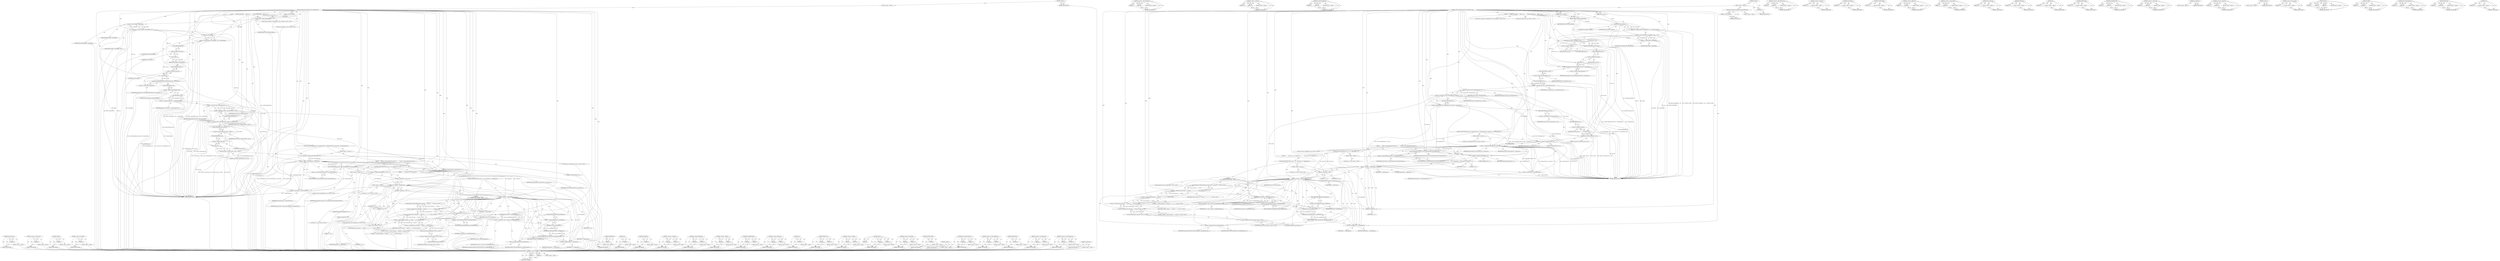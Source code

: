 digraph "size" {
vulnerable_248 [label=<(METHOD,testing.Message)>];
vulnerable_249 [label=<(PARAM,p1)>];
vulnerable_250 [label=<(BLOCK,&lt;empty&gt;,&lt;empty&gt;)>];
vulnerable_251 [label=<(METHOD_RETURN,ANY)>];
vulnerable_229 [label=<(METHOD,&lt;operator&gt;.preIncrement)>];
vulnerable_230 [label=<(PARAM,p1)>];
vulnerable_231 [label=<(BLOCK,&lt;empty&gt;,&lt;empty&gt;)>];
vulnerable_232 [label=<(METHOD_RETURN,ANY)>];
vulnerable_185 [label=<(METHOD,readFile)>];
vulnerable_186 [label=<(PARAM,p1)>];
vulnerable_187 [label=<(BLOCK,&lt;empty&gt;,&lt;empty&gt;)>];
vulnerable_188 [label=<(METHOD_RETURN,ANY)>];
vulnerable_207 [label=<(METHOD,&lt;operator&gt;.addressOf)>];
vulnerable_208 [label=<(PARAM,p1)>];
vulnerable_209 [label=<(BLOCK,&lt;empty&gt;,&lt;empty&gt;)>];
vulnerable_210 [label=<(METHOD_RETURN,ANY)>];
vulnerable_6 [label=<(METHOD,&lt;global&gt;)<SUB>1</SUB>>];
vulnerable_7 [label=<(BLOCK,&lt;empty&gt;,&lt;empty&gt;)<SUB>1</SUB>>];
vulnerable_8 [label=<(METHOD,testRandomDecodeAfterClearFrameBufferCache)<SUB>1</SUB>>];
vulnerable_9 [label=<(PARAM,const char* gifFile)<SUB>1</SUB>>];
vulnerable_10 [label=<(BLOCK,{
     SCOPED_TRACE(gifFile);
 
    RefPtr&lt;Shar...,{
     SCOPED_TRACE(gifFile);
 
    RefPtr&lt;Shar...)<SUB>2</SUB>>];
vulnerable_11 [label=<(SCOPED_TRACE,SCOPED_TRACE(gifFile))<SUB>3</SUB>>];
vulnerable_12 [label=<(IDENTIFIER,gifFile,SCOPED_TRACE(gifFile))<SUB>3</SUB>>];
vulnerable_13 [label=<(&lt;operator&gt;.assignment,RefPtr&lt;SharedBuffer&gt; data = readFile(gifFile))<SUB>5</SUB>>];
vulnerable_14 [label=<(&lt;operator&gt;.greaterThan,RefPtr&lt;SharedBuffer&gt; data)<SUB>5</SUB>>];
vulnerable_15 [label=<(&lt;operator&gt;.lessThan,RefPtr&lt;SharedBuffer)<SUB>5</SUB>>];
vulnerable_16 [label=<(IDENTIFIER,RefPtr,RefPtr&lt;SharedBuffer)<SUB>5</SUB>>];
vulnerable_17 [label=<(IDENTIFIER,SharedBuffer,RefPtr&lt;SharedBuffer)<SUB>5</SUB>>];
vulnerable_18 [label=<(IDENTIFIER,data,RefPtr&lt;SharedBuffer&gt; data)<SUB>5</SUB>>];
vulnerable_19 [label=<(readFile,readFile(gifFile))<SUB>5</SUB>>];
vulnerable_20 [label=<(IDENTIFIER,gifFile,readFile(gifFile))<SUB>5</SUB>>];
vulnerable_21 [label=<(ASSERT_TRUE,ASSERT_TRUE(data.get()))<SUB>6</SUB>>];
vulnerable_22 [label=<(get,data.get())<SUB>6</SUB>>];
vulnerable_23 [label=<(&lt;operator&gt;.fieldAccess,data.get)<SUB>6</SUB>>];
vulnerable_24 [label=<(IDENTIFIER,data,data.get())<SUB>6</SUB>>];
vulnerable_25 [label=<(FIELD_IDENTIFIER,get,get)<SUB>6</SUB>>];
vulnerable_26 [label="<(LOCAL,Vector&lt;unsigned&gt; baselineHashes: Vector&lt;unsigned&gt;)<SUB>7</SUB>>"];
vulnerable_27 [label=<(createDecodingBaseline,createDecodingBaseline(data.get(), &amp;baselineHas...)<SUB>8</SUB>>];
vulnerable_28 [label=<(get,data.get())<SUB>8</SUB>>];
vulnerable_29 [label=<(&lt;operator&gt;.fieldAccess,data.get)<SUB>8</SUB>>];
vulnerable_30 [label=<(IDENTIFIER,data,data.get())<SUB>8</SUB>>];
vulnerable_31 [label=<(FIELD_IDENTIFIER,get,get)<SUB>8</SUB>>];
vulnerable_32 [label=<(&lt;operator&gt;.addressOf,&amp;baselineHashes)<SUB>8</SUB>>];
vulnerable_33 [label=<(IDENTIFIER,baselineHashes,createDecodingBaseline(data.get(), &amp;baselineHas...)<SUB>8</SUB>>];
vulnerable_34 [label="<(LOCAL,size_t frameCount: size_t)<SUB>9</SUB>>"];
vulnerable_35 [label=<(&lt;operator&gt;.assignment,frameCount = baselineHashes.size())<SUB>9</SUB>>];
vulnerable_36 [label=<(IDENTIFIER,frameCount,frameCount = baselineHashes.size())<SUB>9</SUB>>];
vulnerable_37 [label=<(size,baselineHashes.size())<SUB>9</SUB>>];
vulnerable_38 [label=<(&lt;operator&gt;.fieldAccess,baselineHashes.size)<SUB>9</SUB>>];
vulnerable_39 [label=<(IDENTIFIER,baselineHashes,baselineHashes.size())<SUB>9</SUB>>];
vulnerable_40 [label=<(FIELD_IDENTIFIER,size,size)<SUB>9</SUB>>];
vulnerable_41 [label=<(&lt;operator&gt;.assignment,OwnPtr&lt;GIFImageDecoder&gt; decoder = createDecoder())<SUB>11</SUB>>];
vulnerable_42 [label=<(&lt;operator&gt;.greaterThan,OwnPtr&lt;GIFImageDecoder&gt; decoder)<SUB>11</SUB>>];
vulnerable_43 [label=<(&lt;operator&gt;.lessThan,OwnPtr&lt;GIFImageDecoder)<SUB>11</SUB>>];
vulnerable_44 [label=<(IDENTIFIER,OwnPtr,OwnPtr&lt;GIFImageDecoder)<SUB>11</SUB>>];
vulnerable_45 [label=<(IDENTIFIER,GIFImageDecoder,OwnPtr&lt;GIFImageDecoder)<SUB>11</SUB>>];
vulnerable_46 [label=<(IDENTIFIER,decoder,OwnPtr&lt;GIFImageDecoder&gt; decoder)<SUB>11</SUB>>];
vulnerable_47 [label=<(createDecoder,createDecoder())<SUB>11</SUB>>];
vulnerable_48 [label=<(setData,decoder-&gt;setData(data.get(), true))<SUB>12</SUB>>];
vulnerable_49 [label=<(&lt;operator&gt;.indirectFieldAccess,decoder-&gt;setData)<SUB>12</SUB>>];
vulnerable_50 [label=<(IDENTIFIER,decoder,decoder-&gt;setData(data.get(), true))<SUB>12</SUB>>];
vulnerable_51 [label=<(FIELD_IDENTIFIER,setData,setData)<SUB>12</SUB>>];
vulnerable_52 [label=<(get,data.get())<SUB>12</SUB>>];
vulnerable_53 [label=<(&lt;operator&gt;.fieldAccess,data.get)<SUB>12</SUB>>];
vulnerable_54 [label=<(IDENTIFIER,data,data.get())<SUB>12</SUB>>];
vulnerable_55 [label=<(FIELD_IDENTIFIER,get,get)<SUB>12</SUB>>];
vulnerable_56 [label=<(LITERAL,true,decoder-&gt;setData(data.get(), true))<SUB>12</SUB>>];
vulnerable_57 [label=<(CONTROL_STRUCTURE,FOR,for (size_t clearExceptFrame = 0;clearExceptFrame &lt; frameCount;++clearExceptFrame))<SUB>13</SUB>>];
vulnerable_58 [label=<(BLOCK,&lt;empty&gt;,&lt;empty&gt;)<SUB>13</SUB>>];
vulnerable_59 [label="<(LOCAL,size_t clearExceptFrame: size_t)<SUB>13</SUB>>"];
vulnerable_60 [label=<(&lt;operator&gt;.assignment,clearExceptFrame = 0)<SUB>13</SUB>>];
vulnerable_61 [label=<(IDENTIFIER,clearExceptFrame,clearExceptFrame = 0)<SUB>13</SUB>>];
vulnerable_62 [label=<(LITERAL,0,clearExceptFrame = 0)<SUB>13</SUB>>];
vulnerable_63 [label=<(&lt;operator&gt;.lessThan,clearExceptFrame &lt; frameCount)<SUB>13</SUB>>];
vulnerable_64 [label=<(IDENTIFIER,clearExceptFrame,clearExceptFrame &lt; frameCount)<SUB>13</SUB>>];
vulnerable_65 [label=<(IDENTIFIER,frameCount,clearExceptFrame &lt; frameCount)<SUB>13</SUB>>];
vulnerable_66 [label=<(&lt;operator&gt;.preIncrement,++clearExceptFrame)<SUB>13</SUB>>];
vulnerable_67 [label=<(IDENTIFIER,clearExceptFrame,++clearExceptFrame)<SUB>13</SUB>>];
vulnerable_68 [label=<(BLOCK,{
        decoder-&gt;clearCacheExceptFrame(clearE...,{
        decoder-&gt;clearCacheExceptFrame(clearE...)<SUB>13</SUB>>];
vulnerable_69 [label=<(clearCacheExceptFrame,decoder-&gt;clearCacheExceptFrame(clearExceptFrame))<SUB>14</SUB>>];
vulnerable_70 [label=<(&lt;operator&gt;.indirectFieldAccess,decoder-&gt;clearCacheExceptFrame)<SUB>14</SUB>>];
vulnerable_71 [label=<(IDENTIFIER,decoder,decoder-&gt;clearCacheExceptFrame(clearExceptFrame))<SUB>14</SUB>>];
vulnerable_72 [label=<(FIELD_IDENTIFIER,clearCacheExceptFrame,clearCacheExceptFrame)<SUB>14</SUB>>];
vulnerable_73 [label=<(IDENTIFIER,clearExceptFrame,decoder-&gt;clearCacheExceptFrame(clearExceptFrame))<SUB>14</SUB>>];
vulnerable_74 [label="<(LOCAL,const size_t skippingStep: size_t)<SUB>15</SUB>>"];
vulnerable_75 [label=<(&lt;operator&gt;.assignment,skippingStep = 5)<SUB>15</SUB>>];
vulnerable_76 [label=<(IDENTIFIER,skippingStep,skippingStep = 5)<SUB>15</SUB>>];
vulnerable_77 [label=<(LITERAL,5,skippingStep = 5)<SUB>15</SUB>>];
vulnerable_78 [label=<(CONTROL_STRUCTURE,FOR,for (size_t i = 0;i &lt; skippingStep;++i))<SUB>16</SUB>>];
vulnerable_79 [label=<(BLOCK,&lt;empty&gt;,&lt;empty&gt;)<SUB>16</SUB>>];
vulnerable_80 [label="<(LOCAL,size_t i: size_t)<SUB>16</SUB>>"];
vulnerable_81 [label=<(&lt;operator&gt;.assignment,i = 0)<SUB>16</SUB>>];
vulnerable_82 [label=<(IDENTIFIER,i,i = 0)<SUB>16</SUB>>];
vulnerable_83 [label=<(LITERAL,0,i = 0)<SUB>16</SUB>>];
vulnerable_84 [label=<(&lt;operator&gt;.lessThan,i &lt; skippingStep)<SUB>16</SUB>>];
vulnerable_85 [label=<(IDENTIFIER,i,i &lt; skippingStep)<SUB>16</SUB>>];
vulnerable_86 [label=<(IDENTIFIER,skippingStep,i &lt; skippingStep)<SUB>16</SUB>>];
vulnerable_87 [label=<(&lt;operator&gt;.preIncrement,++i)<SUB>16</SUB>>];
vulnerable_88 [label=<(IDENTIFIER,i,++i)<SUB>16</SUB>>];
vulnerable_89 [label=<(BLOCK,{
            for (size_t j = 0; j &lt; frameCount...,{
            for (size_t j = 0; j &lt; frameCount...)<SUB>16</SUB>>];
vulnerable_90 [label=<(CONTROL_STRUCTURE,FOR,for (size_t j = 0;j &lt; frameCount;j += skippingStep))<SUB>17</SUB>>];
vulnerable_91 [label=<(BLOCK,&lt;empty&gt;,&lt;empty&gt;)<SUB>17</SUB>>];
vulnerable_92 [label="<(LOCAL,size_t j: size_t)<SUB>17</SUB>>"];
vulnerable_93 [label=<(&lt;operator&gt;.assignment,j = 0)<SUB>17</SUB>>];
vulnerable_94 [label=<(IDENTIFIER,j,j = 0)<SUB>17</SUB>>];
vulnerable_95 [label=<(LITERAL,0,j = 0)<SUB>17</SUB>>];
vulnerable_96 [label=<(&lt;operator&gt;.lessThan,j &lt; frameCount)<SUB>17</SUB>>];
vulnerable_97 [label=<(IDENTIFIER,j,j &lt; frameCount)<SUB>17</SUB>>];
vulnerable_98 [label=<(IDENTIFIER,frameCount,j &lt; frameCount)<SUB>17</SUB>>];
vulnerable_99 [label=<(&lt;operator&gt;.assignmentPlus,j += skippingStep)<SUB>17</SUB>>];
vulnerable_100 [label=<(IDENTIFIER,j,j += skippingStep)<SUB>17</SUB>>];
vulnerable_101 [label=<(IDENTIFIER,skippingStep,j += skippingStep)<SUB>17</SUB>>];
vulnerable_102 [label="<(BLOCK,{
                SCOPED_TRACE(testing::Message...,{
                SCOPED_TRACE(testing::Message...)<SUB>17</SUB>>"];
vulnerable_103 [label="<(SCOPED_TRACE,SCOPED_TRACE(testing::Message() &lt;&lt; &quot;Random i:&quot; ...)<SUB>18</SUB>>"];
vulnerable_104 [label="<(&lt;operator&gt;.shiftLeft,testing::Message() &lt;&lt; &quot;Random i:&quot; &lt;&lt; i &lt;&lt; &quot; j:&quot;...)<SUB>18</SUB>>"];
vulnerable_105 [label="<(&lt;operator&gt;.shiftLeft,testing::Message() &lt;&lt; &quot;Random i:&quot; &lt;&lt; i &lt;&lt; &quot; j:&quot;)<SUB>18</SUB>>"];
vulnerable_106 [label="<(&lt;operator&gt;.shiftLeft,testing::Message() &lt;&lt; &quot;Random i:&quot; &lt;&lt; i)<SUB>18</SUB>>"];
vulnerable_107 [label="<(&lt;operator&gt;.shiftLeft,testing::Message() &lt;&lt; &quot;Random i:&quot;)<SUB>18</SUB>>"];
vulnerable_108 [label="<(testing.Message,testing::Message())<SUB>18</SUB>>"];
vulnerable_109 [label="<(&lt;operator&gt;.fieldAccess,testing::Message)<SUB>18</SUB>>"];
vulnerable_110 [label="<(IDENTIFIER,testing,testing::Message())<SUB>18</SUB>>"];
vulnerable_111 [label=<(FIELD_IDENTIFIER,Message,Message)<SUB>18</SUB>>];
vulnerable_112 [label="<(LITERAL,&quot;Random i:&quot;,testing::Message() &lt;&lt; &quot;Random i:&quot;)<SUB>18</SUB>>"];
vulnerable_113 [label="<(IDENTIFIER,i,testing::Message() &lt;&lt; &quot;Random i:&quot; &lt;&lt; i)<SUB>18</SUB>>"];
vulnerable_114 [label="<(LITERAL,&quot; j:&quot;,testing::Message() &lt;&lt; &quot;Random i:&quot; &lt;&lt; i &lt;&lt; &quot; j:&quot;)<SUB>18</SUB>>"];
vulnerable_115 [label="<(IDENTIFIER,j,testing::Message() &lt;&lt; &quot;Random i:&quot; &lt;&lt; i &lt;&lt; &quot; j:&quot;...)<SUB>18</SUB>>"];
vulnerable_116 [label="<(LOCAL,ImageFrame* frame: ImageFrame*)<SUB>19</SUB>>"];
vulnerable_117 [label=<(&lt;operator&gt;.assignment,* frame = decoder-&gt;frameBufferAtIndex(j))<SUB>19</SUB>>];
vulnerable_118 [label=<(IDENTIFIER,frame,* frame = decoder-&gt;frameBufferAtIndex(j))<SUB>19</SUB>>];
vulnerable_119 [label=<(frameBufferAtIndex,decoder-&gt;frameBufferAtIndex(j))<SUB>19</SUB>>];
vulnerable_120 [label=<(&lt;operator&gt;.indirectFieldAccess,decoder-&gt;frameBufferAtIndex)<SUB>19</SUB>>];
vulnerable_121 [label=<(IDENTIFIER,decoder,decoder-&gt;frameBufferAtIndex(j))<SUB>19</SUB>>];
vulnerable_122 [label=<(FIELD_IDENTIFIER,frameBufferAtIndex,frameBufferAtIndex)<SUB>19</SUB>>];
vulnerable_123 [label=<(IDENTIFIER,j,decoder-&gt;frameBufferAtIndex(j))<SUB>19</SUB>>];
vulnerable_124 [label=<(EXPECT_EQ,EXPECT_EQ(baselineHashes[j], hashSkBitmap(frame...)<SUB>20</SUB>>];
vulnerable_125 [label=<(&lt;operator&gt;.indirectIndexAccess,baselineHashes[j])<SUB>20</SUB>>];
vulnerable_126 [label=<(IDENTIFIER,baselineHashes,EXPECT_EQ(baselineHashes[j], hashSkBitmap(frame...)<SUB>20</SUB>>];
vulnerable_127 [label=<(IDENTIFIER,j,EXPECT_EQ(baselineHashes[j], hashSkBitmap(frame...)<SUB>20</SUB>>];
vulnerable_128 [label=<(hashSkBitmap,hashSkBitmap(frame-&gt;getSkBitmap()))<SUB>20</SUB>>];
vulnerable_129 [label=<(getSkBitmap,frame-&gt;getSkBitmap())<SUB>20</SUB>>];
vulnerable_130 [label=<(&lt;operator&gt;.indirectFieldAccess,frame-&gt;getSkBitmap)<SUB>20</SUB>>];
vulnerable_131 [label=<(IDENTIFIER,frame,frame-&gt;getSkBitmap())<SUB>20</SUB>>];
vulnerable_132 [label=<(FIELD_IDENTIFIER,getSkBitmap,getSkBitmap)<SUB>20</SUB>>];
vulnerable_133 [label=<(METHOD_RETURN,void)<SUB>1</SUB>>];
vulnerable_135 [label=<(METHOD_RETURN,ANY)<SUB>1</SUB>>];
vulnerable_267 [label=<(METHOD,hashSkBitmap)>];
vulnerable_268 [label=<(PARAM,p1)>];
vulnerable_269 [label=<(BLOCK,&lt;empty&gt;,&lt;empty&gt;)>];
vulnerable_270 [label=<(METHOD_RETURN,ANY)>];
vulnerable_211 [label=<(METHOD,size)>];
vulnerable_212 [label=<(PARAM,p1)>];
vulnerable_213 [label=<(BLOCK,&lt;empty&gt;,&lt;empty&gt;)>];
vulnerable_214 [label=<(METHOD_RETURN,ANY)>];
vulnerable_271 [label=<(METHOD,getSkBitmap)>];
vulnerable_272 [label=<(PARAM,p1)>];
vulnerable_273 [label=<(BLOCK,&lt;empty&gt;,&lt;empty&gt;)>];
vulnerable_274 [label=<(METHOD_RETURN,ANY)>];
vulnerable_170 [label=<(METHOD,&lt;operator&gt;.assignment)>];
vulnerable_171 [label=<(PARAM,p1)>];
vulnerable_172 [label=<(PARAM,p2)>];
vulnerable_173 [label=<(BLOCK,&lt;empty&gt;,&lt;empty&gt;)>];
vulnerable_174 [label=<(METHOD_RETURN,ANY)>];
vulnerable_202 [label=<(METHOD,createDecodingBaseline)>];
vulnerable_203 [label=<(PARAM,p1)>];
vulnerable_204 [label=<(PARAM,p2)>];
vulnerable_205 [label=<(BLOCK,&lt;empty&gt;,&lt;empty&gt;)>];
vulnerable_206 [label=<(METHOD_RETURN,ANY)>];
vulnerable_243 [label=<(METHOD,&lt;operator&gt;.shiftLeft)>];
vulnerable_244 [label=<(PARAM,p1)>];
vulnerable_245 [label=<(PARAM,p2)>];
vulnerable_246 [label=<(BLOCK,&lt;empty&gt;,&lt;empty&gt;)>];
vulnerable_247 [label=<(METHOD_RETURN,ANY)>];
vulnerable_252 [label=<(METHOD,frameBufferAtIndex)>];
vulnerable_253 [label=<(PARAM,p1)>];
vulnerable_254 [label=<(PARAM,p2)>];
vulnerable_255 [label=<(BLOCK,&lt;empty&gt;,&lt;empty&gt;)>];
vulnerable_256 [label=<(METHOD_RETURN,ANY)>];
vulnerable_197 [label=<(METHOD,&lt;operator&gt;.fieldAccess)>];
vulnerable_198 [label=<(PARAM,p1)>];
vulnerable_199 [label=<(PARAM,p2)>];
vulnerable_200 [label=<(BLOCK,&lt;empty&gt;,&lt;empty&gt;)>];
vulnerable_201 [label=<(METHOD_RETURN,ANY)>];
vulnerable_193 [label=<(METHOD,get)>];
vulnerable_194 [label=<(PARAM,p1)>];
vulnerable_195 [label=<(BLOCK,&lt;empty&gt;,&lt;empty&gt;)>];
vulnerable_196 [label=<(METHOD_RETURN,ANY)>];
vulnerable_257 [label=<(METHOD,EXPECT_EQ)>];
vulnerable_258 [label=<(PARAM,p1)>];
vulnerable_259 [label=<(PARAM,p2)>];
vulnerable_260 [label=<(BLOCK,&lt;empty&gt;,&lt;empty&gt;)>];
vulnerable_261 [label=<(METHOD_RETURN,ANY)>];
vulnerable_180 [label=<(METHOD,&lt;operator&gt;.lessThan)>];
vulnerable_181 [label=<(PARAM,p1)>];
vulnerable_182 [label=<(PARAM,p2)>];
vulnerable_183 [label=<(BLOCK,&lt;empty&gt;,&lt;empty&gt;)>];
vulnerable_184 [label=<(METHOD_RETURN,ANY)>];
vulnerable_218 [label=<(METHOD,setData)>];
vulnerable_219 [label=<(PARAM,p1)>];
vulnerable_220 [label=<(PARAM,p2)>];
vulnerable_221 [label=<(PARAM,p3)>];
vulnerable_222 [label=<(BLOCK,&lt;empty&gt;,&lt;empty&gt;)>];
vulnerable_223 [label=<(METHOD_RETURN,ANY)>];
vulnerable_175 [label=<(METHOD,&lt;operator&gt;.greaterThan)>];
vulnerable_176 [label=<(PARAM,p1)>];
vulnerable_177 [label=<(PARAM,p2)>];
vulnerable_178 [label=<(BLOCK,&lt;empty&gt;,&lt;empty&gt;)>];
vulnerable_179 [label=<(METHOD_RETURN,ANY)>];
vulnerable_166 [label=<(METHOD,SCOPED_TRACE)>];
vulnerable_167 [label=<(PARAM,p1)>];
vulnerable_168 [label=<(BLOCK,&lt;empty&gt;,&lt;empty&gt;)>];
vulnerable_169 [label=<(METHOD_RETURN,ANY)>];
vulnerable_160 [label=<(METHOD,&lt;global&gt;)<SUB>1</SUB>>];
vulnerable_161 [label=<(BLOCK,&lt;empty&gt;,&lt;empty&gt;)>];
vulnerable_162 [label=<(METHOD_RETURN,ANY)>];
vulnerable_233 [label=<(METHOD,clearCacheExceptFrame)>];
vulnerable_234 [label=<(PARAM,p1)>];
vulnerable_235 [label=<(PARAM,p2)>];
vulnerable_236 [label=<(BLOCK,&lt;empty&gt;,&lt;empty&gt;)>];
vulnerable_237 [label=<(METHOD_RETURN,ANY)>];
vulnerable_224 [label=<(METHOD,&lt;operator&gt;.indirectFieldAccess)>];
vulnerable_225 [label=<(PARAM,p1)>];
vulnerable_226 [label=<(PARAM,p2)>];
vulnerable_227 [label=<(BLOCK,&lt;empty&gt;,&lt;empty&gt;)>];
vulnerable_228 [label=<(METHOD_RETURN,ANY)>];
vulnerable_189 [label=<(METHOD,ASSERT_TRUE)>];
vulnerable_190 [label=<(PARAM,p1)>];
vulnerable_191 [label=<(BLOCK,&lt;empty&gt;,&lt;empty&gt;)>];
vulnerable_192 [label=<(METHOD_RETURN,ANY)>];
vulnerable_238 [label=<(METHOD,&lt;operator&gt;.assignmentPlus)>];
vulnerable_239 [label=<(PARAM,p1)>];
vulnerable_240 [label=<(PARAM,p2)>];
vulnerable_241 [label=<(BLOCK,&lt;empty&gt;,&lt;empty&gt;)>];
vulnerable_242 [label=<(METHOD_RETURN,ANY)>];
vulnerable_262 [label=<(METHOD,&lt;operator&gt;.indirectIndexAccess)>];
vulnerable_263 [label=<(PARAM,p1)>];
vulnerable_264 [label=<(PARAM,p2)>];
vulnerable_265 [label=<(BLOCK,&lt;empty&gt;,&lt;empty&gt;)>];
vulnerable_266 [label=<(METHOD_RETURN,ANY)>];
vulnerable_215 [label=<(METHOD,createDecoder)>];
vulnerable_216 [label=<(BLOCK,&lt;empty&gt;,&lt;empty&gt;)>];
vulnerable_217 [label=<(METHOD_RETURN,ANY)>];
fixed_252 [label=<(METHOD,&lt;operator&gt;.shiftLeft)>];
fixed_253 [label=<(PARAM,p1)>];
fixed_254 [label=<(PARAM,p2)>];
fixed_255 [label=<(BLOCK,&lt;empty&gt;,&lt;empty&gt;)>];
fixed_256 [label=<(METHOD_RETURN,ANY)>];
fixed_233 [label=<(METHOD,&lt;operator&gt;.indirectFieldAccess)>];
fixed_234 [label=<(PARAM,p1)>];
fixed_235 [label=<(PARAM,p2)>];
fixed_236 [label=<(BLOCK,&lt;empty&gt;,&lt;empty&gt;)>];
fixed_237 [label=<(METHOD_RETURN,ANY)>];
fixed_188 [label=<(METHOD,&lt;operator&gt;.lessThan)>];
fixed_189 [label=<(PARAM,p1)>];
fixed_190 [label=<(PARAM,p2)>];
fixed_191 [label=<(BLOCK,&lt;empty&gt;,&lt;empty&gt;)>];
fixed_192 [label=<(METHOD_RETURN,ANY)>];
fixed_211 [label=<(METHOD,createDecodingBaseline)>];
fixed_212 [label=<(PARAM,p1)>];
fixed_213 [label=<(PARAM,p2)>];
fixed_214 [label=<(BLOCK,&lt;empty&gt;,&lt;empty&gt;)>];
fixed_215 [label=<(METHOD_RETURN,ANY)>];
fixed_6 [label=<(METHOD,&lt;global&gt;)<SUB>1</SUB>>];
fixed_7 [label=<(BLOCK,&lt;empty&gt;,&lt;empty&gt;)<SUB>1</SUB>>];
fixed_8 [label=<(METHOD,testRandomDecodeAfterClearFrameBufferCache)<SUB>1</SUB>>];
fixed_9 [label=<(PARAM,const char* gifFile)<SUB>1</SUB>>];
fixed_10 [label=<(BLOCK,&lt;empty&gt;,&lt;empty&gt;)>];
fixed_11 [label=<(METHOD_RETURN,void)<SUB>1</SUB>>];
fixed_13 [label=<(UNKNOWN,),))<SUB>1</SUB>>];
fixed_14 [label=<(METHOD,testRandomDecodeAfterClearFrameBufferCache)<SUB>2</SUB>>];
fixed_15 [label=<(PARAM,const char* dir)<SUB>2</SUB>>];
fixed_16 [label=<(PARAM,const char* gifFile)<SUB>2</SUB>>];
fixed_17 [label=<(BLOCK,{
     SCOPED_TRACE(gifFile);
 
    RefPtr&lt;Shar...,{
     SCOPED_TRACE(gifFile);
 
    RefPtr&lt;Shar...)<SUB>3</SUB>>];
fixed_18 [label=<(SCOPED_TRACE,SCOPED_TRACE(gifFile))<SUB>4</SUB>>];
fixed_19 [label=<(IDENTIFIER,gifFile,SCOPED_TRACE(gifFile))<SUB>4</SUB>>];
fixed_20 [label=<(&lt;operator&gt;.assignment,RefPtr&lt;SharedBuffer&gt; data = readFile(dir, gifFile))<SUB>6</SUB>>];
fixed_21 [label=<(&lt;operator&gt;.greaterThan,RefPtr&lt;SharedBuffer&gt; data)<SUB>6</SUB>>];
fixed_22 [label=<(&lt;operator&gt;.lessThan,RefPtr&lt;SharedBuffer)<SUB>6</SUB>>];
fixed_23 [label=<(IDENTIFIER,RefPtr,RefPtr&lt;SharedBuffer)<SUB>6</SUB>>];
fixed_24 [label=<(IDENTIFIER,SharedBuffer,RefPtr&lt;SharedBuffer)<SUB>6</SUB>>];
fixed_25 [label=<(IDENTIFIER,data,RefPtr&lt;SharedBuffer&gt; data)<SUB>6</SUB>>];
fixed_26 [label=<(readFile,readFile(dir, gifFile))<SUB>6</SUB>>];
fixed_27 [label=<(IDENTIFIER,dir,readFile(dir, gifFile))<SUB>6</SUB>>];
fixed_28 [label=<(IDENTIFIER,gifFile,readFile(dir, gifFile))<SUB>6</SUB>>];
fixed_29 [label=<(ASSERT_TRUE,ASSERT_TRUE(data.get()))<SUB>7</SUB>>];
fixed_30 [label=<(get,data.get())<SUB>7</SUB>>];
fixed_31 [label=<(&lt;operator&gt;.fieldAccess,data.get)<SUB>7</SUB>>];
fixed_32 [label=<(IDENTIFIER,data,data.get())<SUB>7</SUB>>];
fixed_33 [label=<(FIELD_IDENTIFIER,get,get)<SUB>7</SUB>>];
fixed_34 [label="<(LOCAL,Vector&lt;unsigned&gt; baselineHashes: Vector&lt;unsigned&gt;)<SUB>8</SUB>>"];
fixed_35 [label=<(createDecodingBaseline,createDecodingBaseline(data.get(), &amp;baselineHas...)<SUB>9</SUB>>];
fixed_36 [label=<(get,data.get())<SUB>9</SUB>>];
fixed_37 [label=<(&lt;operator&gt;.fieldAccess,data.get)<SUB>9</SUB>>];
fixed_38 [label=<(IDENTIFIER,data,data.get())<SUB>9</SUB>>];
fixed_39 [label=<(FIELD_IDENTIFIER,get,get)<SUB>9</SUB>>];
fixed_40 [label=<(&lt;operator&gt;.addressOf,&amp;baselineHashes)<SUB>9</SUB>>];
fixed_41 [label=<(IDENTIFIER,baselineHashes,createDecodingBaseline(data.get(), &amp;baselineHas...)<SUB>9</SUB>>];
fixed_42 [label="<(LOCAL,size_t frameCount: size_t)<SUB>10</SUB>>"];
fixed_43 [label=<(&lt;operator&gt;.assignment,frameCount = baselineHashes.size())<SUB>10</SUB>>];
fixed_44 [label=<(IDENTIFIER,frameCount,frameCount = baselineHashes.size())<SUB>10</SUB>>];
fixed_45 [label=<(size,baselineHashes.size())<SUB>10</SUB>>];
fixed_46 [label=<(&lt;operator&gt;.fieldAccess,baselineHashes.size)<SUB>10</SUB>>];
fixed_47 [label=<(IDENTIFIER,baselineHashes,baselineHashes.size())<SUB>10</SUB>>];
fixed_48 [label=<(FIELD_IDENTIFIER,size,size)<SUB>10</SUB>>];
fixed_49 [label=<(&lt;operator&gt;.assignment,OwnPtr&lt;GIFImageDecoder&gt; decoder = createDecoder())<SUB>12</SUB>>];
fixed_50 [label=<(&lt;operator&gt;.greaterThan,OwnPtr&lt;GIFImageDecoder&gt; decoder)<SUB>12</SUB>>];
fixed_51 [label=<(&lt;operator&gt;.lessThan,OwnPtr&lt;GIFImageDecoder)<SUB>12</SUB>>];
fixed_52 [label=<(IDENTIFIER,OwnPtr,OwnPtr&lt;GIFImageDecoder)<SUB>12</SUB>>];
fixed_53 [label=<(IDENTIFIER,GIFImageDecoder,OwnPtr&lt;GIFImageDecoder)<SUB>12</SUB>>];
fixed_54 [label=<(IDENTIFIER,decoder,OwnPtr&lt;GIFImageDecoder&gt; decoder)<SUB>12</SUB>>];
fixed_55 [label=<(createDecoder,createDecoder())<SUB>12</SUB>>];
fixed_56 [label=<(setData,decoder-&gt;setData(data.get(), true))<SUB>13</SUB>>];
fixed_57 [label=<(&lt;operator&gt;.indirectFieldAccess,decoder-&gt;setData)<SUB>13</SUB>>];
fixed_58 [label=<(IDENTIFIER,decoder,decoder-&gt;setData(data.get(), true))<SUB>13</SUB>>];
fixed_59 [label=<(FIELD_IDENTIFIER,setData,setData)<SUB>13</SUB>>];
fixed_60 [label=<(get,data.get())<SUB>13</SUB>>];
fixed_61 [label=<(&lt;operator&gt;.fieldAccess,data.get)<SUB>13</SUB>>];
fixed_62 [label=<(IDENTIFIER,data,data.get())<SUB>13</SUB>>];
fixed_63 [label=<(FIELD_IDENTIFIER,get,get)<SUB>13</SUB>>];
fixed_64 [label=<(LITERAL,true,decoder-&gt;setData(data.get(), true))<SUB>13</SUB>>];
fixed_65 [label=<(CONTROL_STRUCTURE,FOR,for (size_t clearExceptFrame = 0;clearExceptFrame &lt; frameCount;++clearExceptFrame))<SUB>14</SUB>>];
fixed_66 [label=<(BLOCK,&lt;empty&gt;,&lt;empty&gt;)<SUB>14</SUB>>];
fixed_67 [label="<(LOCAL,size_t clearExceptFrame: size_t)<SUB>14</SUB>>"];
fixed_68 [label=<(&lt;operator&gt;.assignment,clearExceptFrame = 0)<SUB>14</SUB>>];
fixed_69 [label=<(IDENTIFIER,clearExceptFrame,clearExceptFrame = 0)<SUB>14</SUB>>];
fixed_70 [label=<(LITERAL,0,clearExceptFrame = 0)<SUB>14</SUB>>];
fixed_71 [label=<(&lt;operator&gt;.lessThan,clearExceptFrame &lt; frameCount)<SUB>14</SUB>>];
fixed_72 [label=<(IDENTIFIER,clearExceptFrame,clearExceptFrame &lt; frameCount)<SUB>14</SUB>>];
fixed_73 [label=<(IDENTIFIER,frameCount,clearExceptFrame &lt; frameCount)<SUB>14</SUB>>];
fixed_74 [label=<(&lt;operator&gt;.preIncrement,++clearExceptFrame)<SUB>14</SUB>>];
fixed_75 [label=<(IDENTIFIER,clearExceptFrame,++clearExceptFrame)<SUB>14</SUB>>];
fixed_76 [label=<(BLOCK,{
        decoder-&gt;clearCacheExceptFrame(clearE...,{
        decoder-&gt;clearCacheExceptFrame(clearE...)<SUB>14</SUB>>];
fixed_77 [label=<(clearCacheExceptFrame,decoder-&gt;clearCacheExceptFrame(clearExceptFrame))<SUB>15</SUB>>];
fixed_78 [label=<(&lt;operator&gt;.indirectFieldAccess,decoder-&gt;clearCacheExceptFrame)<SUB>15</SUB>>];
fixed_79 [label=<(IDENTIFIER,decoder,decoder-&gt;clearCacheExceptFrame(clearExceptFrame))<SUB>15</SUB>>];
fixed_80 [label=<(FIELD_IDENTIFIER,clearCacheExceptFrame,clearCacheExceptFrame)<SUB>15</SUB>>];
fixed_81 [label=<(IDENTIFIER,clearExceptFrame,decoder-&gt;clearCacheExceptFrame(clearExceptFrame))<SUB>15</SUB>>];
fixed_82 [label="<(LOCAL,const size_t skippingStep: size_t)<SUB>16</SUB>>"];
fixed_83 [label=<(&lt;operator&gt;.assignment,skippingStep = 5)<SUB>16</SUB>>];
fixed_84 [label=<(IDENTIFIER,skippingStep,skippingStep = 5)<SUB>16</SUB>>];
fixed_85 [label=<(LITERAL,5,skippingStep = 5)<SUB>16</SUB>>];
fixed_86 [label=<(CONTROL_STRUCTURE,FOR,for (size_t i = 0;i &lt; skippingStep;++i))<SUB>17</SUB>>];
fixed_87 [label=<(BLOCK,&lt;empty&gt;,&lt;empty&gt;)<SUB>17</SUB>>];
fixed_88 [label="<(LOCAL,size_t i: size_t)<SUB>17</SUB>>"];
fixed_89 [label=<(&lt;operator&gt;.assignment,i = 0)<SUB>17</SUB>>];
fixed_90 [label=<(IDENTIFIER,i,i = 0)<SUB>17</SUB>>];
fixed_91 [label=<(LITERAL,0,i = 0)<SUB>17</SUB>>];
fixed_92 [label=<(&lt;operator&gt;.lessThan,i &lt; skippingStep)<SUB>17</SUB>>];
fixed_93 [label=<(IDENTIFIER,i,i &lt; skippingStep)<SUB>17</SUB>>];
fixed_94 [label=<(IDENTIFIER,skippingStep,i &lt; skippingStep)<SUB>17</SUB>>];
fixed_95 [label=<(&lt;operator&gt;.preIncrement,++i)<SUB>17</SUB>>];
fixed_96 [label=<(IDENTIFIER,i,++i)<SUB>17</SUB>>];
fixed_97 [label=<(BLOCK,{
            for (size_t j = 0; j &lt; frameCount...,{
            for (size_t j = 0; j &lt; frameCount...)<SUB>17</SUB>>];
fixed_98 [label=<(CONTROL_STRUCTURE,FOR,for (size_t j = 0;j &lt; frameCount;j += skippingStep))<SUB>18</SUB>>];
fixed_99 [label=<(BLOCK,&lt;empty&gt;,&lt;empty&gt;)<SUB>18</SUB>>];
fixed_100 [label="<(LOCAL,size_t j: size_t)<SUB>18</SUB>>"];
fixed_101 [label=<(&lt;operator&gt;.assignment,j = 0)<SUB>18</SUB>>];
fixed_102 [label=<(IDENTIFIER,j,j = 0)<SUB>18</SUB>>];
fixed_103 [label=<(LITERAL,0,j = 0)<SUB>18</SUB>>];
fixed_104 [label=<(&lt;operator&gt;.lessThan,j &lt; frameCount)<SUB>18</SUB>>];
fixed_105 [label=<(IDENTIFIER,j,j &lt; frameCount)<SUB>18</SUB>>];
fixed_106 [label=<(IDENTIFIER,frameCount,j &lt; frameCount)<SUB>18</SUB>>];
fixed_107 [label=<(&lt;operator&gt;.assignmentPlus,j += skippingStep)<SUB>18</SUB>>];
fixed_108 [label=<(IDENTIFIER,j,j += skippingStep)<SUB>18</SUB>>];
fixed_109 [label=<(IDENTIFIER,skippingStep,j += skippingStep)<SUB>18</SUB>>];
fixed_110 [label="<(BLOCK,{
                SCOPED_TRACE(testing::Message...,{
                SCOPED_TRACE(testing::Message...)<SUB>18</SUB>>"];
fixed_111 [label="<(SCOPED_TRACE,SCOPED_TRACE(testing::Message() &lt;&lt; &quot;Random i:&quot; ...)<SUB>19</SUB>>"];
fixed_112 [label="<(&lt;operator&gt;.shiftLeft,testing::Message() &lt;&lt; &quot;Random i:&quot; &lt;&lt; i &lt;&lt; &quot; j:&quot;...)<SUB>19</SUB>>"];
fixed_113 [label="<(&lt;operator&gt;.shiftLeft,testing::Message() &lt;&lt; &quot;Random i:&quot; &lt;&lt; i &lt;&lt; &quot; j:&quot;)<SUB>19</SUB>>"];
fixed_114 [label="<(&lt;operator&gt;.shiftLeft,testing::Message() &lt;&lt; &quot;Random i:&quot; &lt;&lt; i)<SUB>19</SUB>>"];
fixed_115 [label="<(&lt;operator&gt;.shiftLeft,testing::Message() &lt;&lt; &quot;Random i:&quot;)<SUB>19</SUB>>"];
fixed_116 [label="<(testing.Message,testing::Message())<SUB>19</SUB>>"];
fixed_117 [label="<(&lt;operator&gt;.fieldAccess,testing::Message)<SUB>19</SUB>>"];
fixed_118 [label="<(IDENTIFIER,testing,testing::Message())<SUB>19</SUB>>"];
fixed_119 [label=<(FIELD_IDENTIFIER,Message,Message)<SUB>19</SUB>>];
fixed_120 [label="<(LITERAL,&quot;Random i:&quot;,testing::Message() &lt;&lt; &quot;Random i:&quot;)<SUB>19</SUB>>"];
fixed_121 [label="<(IDENTIFIER,i,testing::Message() &lt;&lt; &quot;Random i:&quot; &lt;&lt; i)<SUB>19</SUB>>"];
fixed_122 [label="<(LITERAL,&quot; j:&quot;,testing::Message() &lt;&lt; &quot;Random i:&quot; &lt;&lt; i &lt;&lt; &quot; j:&quot;)<SUB>19</SUB>>"];
fixed_123 [label="<(IDENTIFIER,j,testing::Message() &lt;&lt; &quot;Random i:&quot; &lt;&lt; i &lt;&lt; &quot; j:&quot;...)<SUB>19</SUB>>"];
fixed_124 [label="<(LOCAL,ImageFrame* frame: ImageFrame*)<SUB>20</SUB>>"];
fixed_125 [label=<(&lt;operator&gt;.assignment,* frame = decoder-&gt;frameBufferAtIndex(j))<SUB>20</SUB>>];
fixed_126 [label=<(IDENTIFIER,frame,* frame = decoder-&gt;frameBufferAtIndex(j))<SUB>20</SUB>>];
fixed_127 [label=<(frameBufferAtIndex,decoder-&gt;frameBufferAtIndex(j))<SUB>20</SUB>>];
fixed_128 [label=<(&lt;operator&gt;.indirectFieldAccess,decoder-&gt;frameBufferAtIndex)<SUB>20</SUB>>];
fixed_129 [label=<(IDENTIFIER,decoder,decoder-&gt;frameBufferAtIndex(j))<SUB>20</SUB>>];
fixed_130 [label=<(FIELD_IDENTIFIER,frameBufferAtIndex,frameBufferAtIndex)<SUB>20</SUB>>];
fixed_131 [label=<(IDENTIFIER,j,decoder-&gt;frameBufferAtIndex(j))<SUB>20</SUB>>];
fixed_132 [label=<(EXPECT_EQ,EXPECT_EQ(baselineHashes[j], hashSkBitmap(frame...)<SUB>21</SUB>>];
fixed_133 [label=<(&lt;operator&gt;.indirectIndexAccess,baselineHashes[j])<SUB>21</SUB>>];
fixed_134 [label=<(IDENTIFIER,baselineHashes,EXPECT_EQ(baselineHashes[j], hashSkBitmap(frame...)<SUB>21</SUB>>];
fixed_135 [label=<(IDENTIFIER,j,EXPECT_EQ(baselineHashes[j], hashSkBitmap(frame...)<SUB>21</SUB>>];
fixed_136 [label=<(hashSkBitmap,hashSkBitmap(frame-&gt;getSkBitmap()))<SUB>21</SUB>>];
fixed_137 [label=<(getSkBitmap,frame-&gt;getSkBitmap())<SUB>21</SUB>>];
fixed_138 [label=<(&lt;operator&gt;.indirectFieldAccess,frame-&gt;getSkBitmap)<SUB>21</SUB>>];
fixed_139 [label=<(IDENTIFIER,frame,frame-&gt;getSkBitmap())<SUB>21</SUB>>];
fixed_140 [label=<(FIELD_IDENTIFIER,getSkBitmap,getSkBitmap)<SUB>21</SUB>>];
fixed_141 [label=<(METHOD_RETURN,void)<SUB>2</SUB>>];
fixed_143 [label=<(METHOD_RETURN,ANY)<SUB>1</SUB>>];
fixed_271 [label=<(METHOD,&lt;operator&gt;.indirectIndexAccess)>];
fixed_272 [label=<(PARAM,p1)>];
fixed_273 [label=<(PARAM,p2)>];
fixed_274 [label=<(BLOCK,&lt;empty&gt;,&lt;empty&gt;)>];
fixed_275 [label=<(METHOD_RETURN,ANY)>];
fixed_216 [label=<(METHOD,&lt;operator&gt;.addressOf)>];
fixed_217 [label=<(PARAM,p1)>];
fixed_218 [label=<(BLOCK,&lt;empty&gt;,&lt;empty&gt;)>];
fixed_219 [label=<(METHOD_RETURN,ANY)>];
fixed_276 [label=<(METHOD,hashSkBitmap)>];
fixed_277 [label=<(PARAM,p1)>];
fixed_278 [label=<(BLOCK,&lt;empty&gt;,&lt;empty&gt;)>];
fixed_279 [label=<(METHOD_RETURN,ANY)>];
fixed_174 [label=<(METHOD,SCOPED_TRACE)>];
fixed_175 [label=<(PARAM,p1)>];
fixed_176 [label=<(BLOCK,&lt;empty&gt;,&lt;empty&gt;)>];
fixed_177 [label=<(METHOD_RETURN,ANY)>];
fixed_206 [label=<(METHOD,&lt;operator&gt;.fieldAccess)>];
fixed_207 [label=<(PARAM,p1)>];
fixed_208 [label=<(PARAM,p2)>];
fixed_209 [label=<(BLOCK,&lt;empty&gt;,&lt;empty&gt;)>];
fixed_210 [label=<(METHOD_RETURN,ANY)>];
fixed_247 [label=<(METHOD,&lt;operator&gt;.assignmentPlus)>];
fixed_248 [label=<(PARAM,p1)>];
fixed_249 [label=<(PARAM,p2)>];
fixed_250 [label=<(BLOCK,&lt;empty&gt;,&lt;empty&gt;)>];
fixed_251 [label=<(METHOD_RETURN,ANY)>];
fixed_257 [label=<(METHOD,testing.Message)>];
fixed_258 [label=<(PARAM,p1)>];
fixed_259 [label=<(BLOCK,&lt;empty&gt;,&lt;empty&gt;)>];
fixed_260 [label=<(METHOD_RETURN,ANY)>];
fixed_280 [label=<(METHOD,getSkBitmap)>];
fixed_281 [label=<(PARAM,p1)>];
fixed_282 [label=<(BLOCK,&lt;empty&gt;,&lt;empty&gt;)>];
fixed_283 [label=<(METHOD_RETURN,ANY)>];
fixed_202 [label=<(METHOD,get)>];
fixed_203 [label=<(PARAM,p1)>];
fixed_204 [label=<(BLOCK,&lt;empty&gt;,&lt;empty&gt;)>];
fixed_205 [label=<(METHOD_RETURN,ANY)>];
fixed_198 [label=<(METHOD,ASSERT_TRUE)>];
fixed_199 [label=<(PARAM,p1)>];
fixed_200 [label=<(BLOCK,&lt;empty&gt;,&lt;empty&gt;)>];
fixed_201 [label=<(METHOD_RETURN,ANY)>];
fixed_261 [label=<(METHOD,frameBufferAtIndex)>];
fixed_262 [label=<(PARAM,p1)>];
fixed_263 [label=<(PARAM,p2)>];
fixed_264 [label=<(BLOCK,&lt;empty&gt;,&lt;empty&gt;)>];
fixed_265 [label=<(METHOD_RETURN,ANY)>];
fixed_183 [label=<(METHOD,&lt;operator&gt;.greaterThan)>];
fixed_184 [label=<(PARAM,p1)>];
fixed_185 [label=<(PARAM,p2)>];
fixed_186 [label=<(BLOCK,&lt;empty&gt;,&lt;empty&gt;)>];
fixed_187 [label=<(METHOD_RETURN,ANY)>];
fixed_224 [label=<(METHOD,createDecoder)>];
fixed_225 [label=<(BLOCK,&lt;empty&gt;,&lt;empty&gt;)>];
fixed_226 [label=<(METHOD_RETURN,ANY)>];
fixed_178 [label=<(METHOD,&lt;operator&gt;.assignment)>];
fixed_179 [label=<(PARAM,p1)>];
fixed_180 [label=<(PARAM,p2)>];
fixed_181 [label=<(BLOCK,&lt;empty&gt;,&lt;empty&gt;)>];
fixed_182 [label=<(METHOD_RETURN,ANY)>];
fixed_168 [label=<(METHOD,&lt;global&gt;)<SUB>1</SUB>>];
fixed_169 [label=<(BLOCK,&lt;empty&gt;,&lt;empty&gt;)>];
fixed_170 [label=<(METHOD_RETURN,ANY)>];
fixed_238 [label=<(METHOD,&lt;operator&gt;.preIncrement)>];
fixed_239 [label=<(PARAM,p1)>];
fixed_240 [label=<(BLOCK,&lt;empty&gt;,&lt;empty&gt;)>];
fixed_241 [label=<(METHOD_RETURN,ANY)>];
fixed_227 [label=<(METHOD,setData)>];
fixed_228 [label=<(PARAM,p1)>];
fixed_229 [label=<(PARAM,p2)>];
fixed_230 [label=<(PARAM,p3)>];
fixed_231 [label=<(BLOCK,&lt;empty&gt;,&lt;empty&gt;)>];
fixed_232 [label=<(METHOD_RETURN,ANY)>];
fixed_193 [label=<(METHOD,readFile)>];
fixed_194 [label=<(PARAM,p1)>];
fixed_195 [label=<(PARAM,p2)>];
fixed_196 [label=<(BLOCK,&lt;empty&gt;,&lt;empty&gt;)>];
fixed_197 [label=<(METHOD_RETURN,ANY)>];
fixed_242 [label=<(METHOD,clearCacheExceptFrame)>];
fixed_243 [label=<(PARAM,p1)>];
fixed_244 [label=<(PARAM,p2)>];
fixed_245 [label=<(BLOCK,&lt;empty&gt;,&lt;empty&gt;)>];
fixed_246 [label=<(METHOD_RETURN,ANY)>];
fixed_266 [label=<(METHOD,EXPECT_EQ)>];
fixed_267 [label=<(PARAM,p1)>];
fixed_268 [label=<(PARAM,p2)>];
fixed_269 [label=<(BLOCK,&lt;empty&gt;,&lt;empty&gt;)>];
fixed_270 [label=<(METHOD_RETURN,ANY)>];
fixed_220 [label=<(METHOD,size)>];
fixed_221 [label=<(PARAM,p1)>];
fixed_222 [label=<(BLOCK,&lt;empty&gt;,&lt;empty&gt;)>];
fixed_223 [label=<(METHOD_RETURN,ANY)>];
vulnerable_248 -> vulnerable_249  [key=0, label="AST: "];
vulnerable_248 -> vulnerable_249  [key=1, label="DDG: "];
vulnerable_248 -> vulnerable_250  [key=0, label="AST: "];
vulnerable_248 -> vulnerable_251  [key=0, label="AST: "];
vulnerable_248 -> vulnerable_251  [key=1, label="CFG: "];
vulnerable_249 -> vulnerable_251  [key=0, label="DDG: p1"];
vulnerable_250 -> fixed_252  [key=0];
vulnerable_251 -> fixed_252  [key=0];
vulnerable_229 -> vulnerable_230  [key=0, label="AST: "];
vulnerable_229 -> vulnerable_230  [key=1, label="DDG: "];
vulnerable_229 -> vulnerable_231  [key=0, label="AST: "];
vulnerable_229 -> vulnerable_232  [key=0, label="AST: "];
vulnerable_229 -> vulnerable_232  [key=1, label="CFG: "];
vulnerable_230 -> vulnerable_232  [key=0, label="DDG: p1"];
vulnerable_231 -> fixed_252  [key=0];
vulnerable_232 -> fixed_252  [key=0];
vulnerable_185 -> vulnerable_186  [key=0, label="AST: "];
vulnerable_185 -> vulnerable_186  [key=1, label="DDG: "];
vulnerable_185 -> vulnerable_187  [key=0, label="AST: "];
vulnerable_185 -> vulnerable_188  [key=0, label="AST: "];
vulnerable_185 -> vulnerable_188  [key=1, label="CFG: "];
vulnerable_186 -> vulnerable_188  [key=0, label="DDG: p1"];
vulnerable_187 -> fixed_252  [key=0];
vulnerable_188 -> fixed_252  [key=0];
vulnerable_207 -> vulnerable_208  [key=0, label="AST: "];
vulnerable_207 -> vulnerable_208  [key=1, label="DDG: "];
vulnerable_207 -> vulnerable_209  [key=0, label="AST: "];
vulnerable_207 -> vulnerable_210  [key=0, label="AST: "];
vulnerable_207 -> vulnerable_210  [key=1, label="CFG: "];
vulnerable_208 -> vulnerable_210  [key=0, label="DDG: p1"];
vulnerable_209 -> fixed_252  [key=0];
vulnerable_210 -> fixed_252  [key=0];
vulnerable_6 -> vulnerable_7  [key=0, label="AST: "];
vulnerable_6 -> vulnerable_135  [key=0, label="AST: "];
vulnerable_6 -> vulnerable_135  [key=1, label="CFG: "];
vulnerable_7 -> vulnerable_8  [key=0, label="AST: "];
vulnerable_8 -> vulnerable_9  [key=0, label="AST: "];
vulnerable_8 -> vulnerable_9  [key=1, label="DDG: "];
vulnerable_8 -> vulnerable_10  [key=0, label="AST: "];
vulnerable_8 -> vulnerable_133  [key=0, label="AST: "];
vulnerable_8 -> vulnerable_11  [key=0, label="CFG: "];
vulnerable_8 -> vulnerable_11  [key=1, label="DDG: "];
vulnerable_8 -> vulnerable_41  [key=0, label="DDG: "];
vulnerable_8 -> vulnerable_27  [key=0, label="DDG: "];
vulnerable_8 -> vulnerable_48  [key=0, label="DDG: "];
vulnerable_8 -> vulnerable_14  [key=0, label="DDG: "];
vulnerable_8 -> vulnerable_19  [key=0, label="DDG: "];
vulnerable_8 -> vulnerable_37  [key=0, label="DDG: "];
vulnerable_8 -> vulnerable_42  [key=0, label="DDG: "];
vulnerable_8 -> vulnerable_60  [key=0, label="DDG: "];
vulnerable_8 -> vulnerable_63  [key=0, label="DDG: "];
vulnerable_8 -> vulnerable_66  [key=0, label="DDG: "];
vulnerable_8 -> vulnerable_75  [key=0, label="DDG: "];
vulnerable_8 -> vulnerable_15  [key=0, label="DDG: "];
vulnerable_8 -> vulnerable_43  [key=0, label="DDG: "];
vulnerable_8 -> vulnerable_69  [key=0, label="DDG: "];
vulnerable_8 -> vulnerable_81  [key=0, label="DDG: "];
vulnerable_8 -> vulnerable_84  [key=0, label="DDG: "];
vulnerable_8 -> vulnerable_87  [key=0, label="DDG: "];
vulnerable_8 -> vulnerable_99  [key=0, label="DDG: "];
vulnerable_8 -> vulnerable_93  [key=0, label="DDG: "];
vulnerable_8 -> vulnerable_96  [key=0, label="DDG: "];
vulnerable_8 -> vulnerable_124  [key=0, label="DDG: "];
vulnerable_8 -> vulnerable_104  [key=0, label="DDG: "];
vulnerable_8 -> vulnerable_119  [key=0, label="DDG: "];
vulnerable_8 -> vulnerable_105  [key=0, label="DDG: "];
vulnerable_8 -> vulnerable_106  [key=0, label="DDG: "];
vulnerable_8 -> vulnerable_107  [key=0, label="DDG: "];
vulnerable_9 -> vulnerable_11  [key=0, label="DDG: gifFile"];
vulnerable_10 -> vulnerable_11  [key=0, label="AST: "];
vulnerable_10 -> vulnerable_13  [key=0, label="AST: "];
vulnerable_10 -> vulnerable_21  [key=0, label="AST: "];
vulnerable_10 -> vulnerable_26  [key=0, label="AST: "];
vulnerable_10 -> vulnerable_27  [key=0, label="AST: "];
vulnerable_10 -> vulnerable_34  [key=0, label="AST: "];
vulnerable_10 -> vulnerable_35  [key=0, label="AST: "];
vulnerable_10 -> vulnerable_41  [key=0, label="AST: "];
vulnerable_10 -> vulnerable_48  [key=0, label="AST: "];
vulnerable_10 -> vulnerable_57  [key=0, label="AST: "];
vulnerable_11 -> vulnerable_12  [key=0, label="AST: "];
vulnerable_11 -> vulnerable_15  [key=0, label="CFG: "];
vulnerable_11 -> vulnerable_133  [key=0, label="DDG: SCOPED_TRACE(gifFile)"];
vulnerable_11 -> vulnerable_19  [key=0, label="DDG: gifFile"];
vulnerable_12 -> fixed_252  [key=0];
vulnerable_13 -> vulnerable_14  [key=0, label="AST: "];
vulnerable_13 -> vulnerable_19  [key=0, label="AST: "];
vulnerable_13 -> vulnerable_25  [key=0, label="CFG: "];
vulnerable_13 -> vulnerable_133  [key=0, label="DDG: RefPtr&lt;SharedBuffer&gt; data"];
vulnerable_13 -> vulnerable_133  [key=1, label="DDG: readFile(gifFile)"];
vulnerable_13 -> vulnerable_133  [key=2, label="DDG: RefPtr&lt;SharedBuffer&gt; data = readFile(gifFile)"];
vulnerable_14 -> vulnerable_15  [key=0, label="AST: "];
vulnerable_14 -> vulnerable_18  [key=0, label="AST: "];
vulnerable_14 -> vulnerable_19  [key=0, label="CFG: "];
vulnerable_14 -> vulnerable_133  [key=0, label="DDG: RefPtr&lt;SharedBuffer"];
vulnerable_14 -> vulnerable_133  [key=1, label="DDG: data"];
vulnerable_14 -> vulnerable_22  [key=0, label="DDG: data"];
vulnerable_14 -> vulnerable_28  [key=0, label="DDG: data"];
vulnerable_14 -> vulnerable_52  [key=0, label="DDG: data"];
vulnerable_15 -> vulnerable_16  [key=0, label="AST: "];
vulnerable_15 -> vulnerable_17  [key=0, label="AST: "];
vulnerable_15 -> vulnerable_14  [key=0, label="CFG: "];
vulnerable_15 -> vulnerable_14  [key=1, label="DDG: RefPtr"];
vulnerable_15 -> vulnerable_14  [key=2, label="DDG: SharedBuffer"];
vulnerable_15 -> vulnerable_133  [key=0, label="DDG: SharedBuffer"];
vulnerable_15 -> vulnerable_133  [key=1, label="DDG: RefPtr"];
vulnerable_16 -> fixed_252  [key=0];
vulnerable_17 -> fixed_252  [key=0];
vulnerable_18 -> fixed_252  [key=0];
vulnerable_19 -> vulnerable_20  [key=0, label="AST: "];
vulnerable_19 -> vulnerable_13  [key=0, label="CFG: "];
vulnerable_19 -> vulnerable_13  [key=1, label="DDG: gifFile"];
vulnerable_19 -> vulnerable_133  [key=0, label="DDG: gifFile"];
vulnerable_20 -> fixed_252  [key=0];
vulnerable_21 -> vulnerable_22  [key=0, label="AST: "];
vulnerable_21 -> vulnerable_31  [key=0, label="CFG: "];
vulnerable_21 -> vulnerable_133  [key=0, label="DDG: ASSERT_TRUE(data.get())"];
vulnerable_22 -> vulnerable_23  [key=0, label="AST: "];
vulnerable_22 -> vulnerable_21  [key=0, label="CFG: "];
vulnerable_22 -> vulnerable_21  [key=1, label="DDG: data.get"];
vulnerable_22 -> vulnerable_28  [key=0, label="DDG: data.get"];
vulnerable_23 -> vulnerable_24  [key=0, label="AST: "];
vulnerable_23 -> vulnerable_25  [key=0, label="AST: "];
vulnerable_23 -> vulnerable_22  [key=0, label="CFG: "];
vulnerable_24 -> fixed_252  [key=0];
vulnerable_25 -> vulnerable_23  [key=0, label="CFG: "];
vulnerable_26 -> fixed_252  [key=0];
vulnerable_27 -> vulnerable_28  [key=0, label="AST: "];
vulnerable_27 -> vulnerable_32  [key=0, label="AST: "];
vulnerable_27 -> vulnerable_40  [key=0, label="CFG: "];
vulnerable_27 -> vulnerable_133  [key=0, label="DDG: &amp;baselineHashes"];
vulnerable_27 -> vulnerable_133  [key=1, label="DDG: createDecodingBaseline(data.get(), &amp;baselineHashes)"];
vulnerable_28 -> vulnerable_29  [key=0, label="AST: "];
vulnerable_28 -> vulnerable_32  [key=0, label="CFG: "];
vulnerable_28 -> vulnerable_27  [key=0, label="DDG: data.get"];
vulnerable_28 -> vulnerable_52  [key=0, label="DDG: data.get"];
vulnerable_29 -> vulnerable_30  [key=0, label="AST: "];
vulnerable_29 -> vulnerable_31  [key=0, label="AST: "];
vulnerable_29 -> vulnerable_28  [key=0, label="CFG: "];
vulnerable_30 -> fixed_252  [key=0];
vulnerable_31 -> vulnerable_29  [key=0, label="CFG: "];
vulnerable_32 -> vulnerable_33  [key=0, label="AST: "];
vulnerable_32 -> vulnerable_27  [key=0, label="CFG: "];
vulnerable_33 -> fixed_252  [key=0];
vulnerable_34 -> fixed_252  [key=0];
vulnerable_35 -> vulnerable_36  [key=0, label="AST: "];
vulnerable_35 -> vulnerable_37  [key=0, label="AST: "];
vulnerable_35 -> vulnerable_43  [key=0, label="CFG: "];
vulnerable_35 -> vulnerable_133  [key=0, label="DDG: baselineHashes.size()"];
vulnerable_35 -> vulnerable_133  [key=1, label="DDG: frameCount = baselineHashes.size()"];
vulnerable_35 -> vulnerable_63  [key=0, label="DDG: frameCount"];
vulnerable_36 -> fixed_252  [key=0];
vulnerable_37 -> vulnerable_38  [key=0, label="AST: "];
vulnerable_37 -> vulnerable_35  [key=0, label="CFG: "];
vulnerable_37 -> vulnerable_35  [key=1, label="DDG: baselineHashes.size"];
vulnerable_37 -> vulnerable_133  [key=0, label="DDG: baselineHashes.size"];
vulnerable_38 -> vulnerable_39  [key=0, label="AST: "];
vulnerable_38 -> vulnerable_40  [key=0, label="AST: "];
vulnerable_38 -> vulnerable_37  [key=0, label="CFG: "];
vulnerable_39 -> fixed_252  [key=0];
vulnerable_40 -> vulnerable_38  [key=0, label="CFG: "];
vulnerable_41 -> vulnerable_42  [key=0, label="AST: "];
vulnerable_41 -> vulnerable_47  [key=0, label="AST: "];
vulnerable_41 -> vulnerable_51  [key=0, label="CFG: "];
vulnerable_41 -> vulnerable_133  [key=0, label="DDG: OwnPtr&lt;GIFImageDecoder&gt; decoder"];
vulnerable_41 -> vulnerable_133  [key=1, label="DDG: createDecoder()"];
vulnerable_41 -> vulnerable_133  [key=2, label="DDG: OwnPtr&lt;GIFImageDecoder&gt; decoder = createDecoder()"];
vulnerable_42 -> vulnerable_43  [key=0, label="AST: "];
vulnerable_42 -> vulnerable_46  [key=0, label="AST: "];
vulnerable_42 -> vulnerable_47  [key=0, label="CFG: "];
vulnerable_42 -> vulnerable_133  [key=0, label="DDG: OwnPtr&lt;GIFImageDecoder"];
vulnerable_42 -> vulnerable_133  [key=1, label="DDG: decoder"];
vulnerable_42 -> vulnerable_48  [key=0, label="DDG: decoder"];
vulnerable_42 -> vulnerable_69  [key=0, label="DDG: decoder"];
vulnerable_42 -> vulnerable_119  [key=0, label="DDG: decoder"];
vulnerable_43 -> vulnerable_44  [key=0, label="AST: "];
vulnerable_43 -> vulnerable_45  [key=0, label="AST: "];
vulnerable_43 -> vulnerable_42  [key=0, label="CFG: "];
vulnerable_43 -> vulnerable_42  [key=1, label="DDG: OwnPtr"];
vulnerable_43 -> vulnerable_42  [key=2, label="DDG: GIFImageDecoder"];
vulnerable_43 -> vulnerable_133  [key=0, label="DDG: GIFImageDecoder"];
vulnerable_43 -> vulnerable_133  [key=1, label="DDG: OwnPtr"];
vulnerable_44 -> fixed_252  [key=0];
vulnerable_45 -> fixed_252  [key=0];
vulnerable_46 -> fixed_252  [key=0];
vulnerable_47 -> vulnerable_41  [key=0, label="CFG: "];
vulnerable_48 -> vulnerable_49  [key=0, label="AST: "];
vulnerable_48 -> vulnerable_52  [key=0, label="AST: "];
vulnerable_48 -> vulnerable_56  [key=0, label="AST: "];
vulnerable_48 -> vulnerable_60  [key=0, label="CFG: "];
vulnerable_48 -> vulnerable_133  [key=0, label="DDG: decoder-&gt;setData"];
vulnerable_48 -> vulnerable_133  [key=1, label="DDG: data.get()"];
vulnerable_48 -> vulnerable_133  [key=2, label="DDG: decoder-&gt;setData(data.get(), true)"];
vulnerable_49 -> vulnerable_50  [key=0, label="AST: "];
vulnerable_49 -> vulnerable_51  [key=0, label="AST: "];
vulnerable_49 -> vulnerable_55  [key=0, label="CFG: "];
vulnerable_50 -> fixed_252  [key=0];
vulnerable_51 -> vulnerable_49  [key=0, label="CFG: "];
vulnerable_52 -> vulnerable_53  [key=0, label="AST: "];
vulnerable_52 -> vulnerable_48  [key=0, label="CFG: "];
vulnerable_52 -> vulnerable_48  [key=1, label="DDG: data.get"];
vulnerable_52 -> vulnerable_133  [key=0, label="DDG: data.get"];
vulnerable_53 -> vulnerable_54  [key=0, label="AST: "];
vulnerable_53 -> vulnerable_55  [key=0, label="AST: "];
vulnerable_53 -> vulnerable_52  [key=0, label="CFG: "];
vulnerable_54 -> fixed_252  [key=0];
vulnerable_55 -> vulnerable_53  [key=0, label="CFG: "];
vulnerable_56 -> fixed_252  [key=0];
vulnerable_57 -> vulnerable_58  [key=0, label="AST: "];
vulnerable_57 -> vulnerable_63  [key=0, label="AST: "];
vulnerable_57 -> vulnerable_66  [key=0, label="AST: "];
vulnerable_57 -> vulnerable_68  [key=0, label="AST: "];
vulnerable_58 -> vulnerable_59  [key=0, label="AST: "];
vulnerable_58 -> vulnerable_60  [key=0, label="AST: "];
vulnerable_59 -> fixed_252  [key=0];
vulnerable_60 -> vulnerable_61  [key=0, label="AST: "];
vulnerable_60 -> vulnerable_62  [key=0, label="AST: "];
vulnerable_60 -> vulnerable_63  [key=0, label="CFG: "];
vulnerable_60 -> vulnerable_63  [key=1, label="DDG: clearExceptFrame"];
vulnerable_60 -> vulnerable_133  [key=0, label="DDG: clearExceptFrame = 0"];
vulnerable_61 -> fixed_252  [key=0];
vulnerable_62 -> fixed_252  [key=0];
vulnerable_63 -> vulnerable_64  [key=0, label="AST: "];
vulnerable_63 -> vulnerable_65  [key=0, label="AST: "];
vulnerable_63 -> vulnerable_133  [key=0, label="CFG: "];
vulnerable_63 -> vulnerable_133  [key=1, label="DDG: clearExceptFrame"];
vulnerable_63 -> vulnerable_133  [key=2, label="DDG: frameCount"];
vulnerable_63 -> vulnerable_133  [key=3, label="DDG: clearExceptFrame &lt; frameCount"];
vulnerable_63 -> vulnerable_72  [key=0, label="CFG: "];
vulnerable_63 -> vulnerable_72  [key=1, label="CDG: "];
vulnerable_63 -> vulnerable_69  [key=0, label="DDG: clearExceptFrame"];
vulnerable_63 -> vulnerable_69  [key=1, label="CDG: "];
vulnerable_63 -> vulnerable_96  [key=0, label="DDG: frameCount"];
vulnerable_63 -> vulnerable_66  [key=0, label="CDG: "];
vulnerable_63 -> vulnerable_75  [key=0, label="CDG: "];
vulnerable_63 -> vulnerable_81  [key=0, label="CDG: "];
vulnerable_63 -> vulnerable_84  [key=0, label="CDG: "];
vulnerable_63 -> vulnerable_70  [key=0, label="CDG: "];
vulnerable_63 -> vulnerable_63  [key=0, label="CDG: "];
vulnerable_64 -> fixed_252  [key=0];
vulnerable_65 -> fixed_252  [key=0];
vulnerable_66 -> vulnerable_67  [key=0, label="AST: "];
vulnerable_66 -> vulnerable_63  [key=0, label="CFG: "];
vulnerable_66 -> vulnerable_63  [key=1, label="DDG: clearExceptFrame"];
vulnerable_66 -> vulnerable_133  [key=0, label="DDG: ++clearExceptFrame"];
vulnerable_67 -> fixed_252  [key=0];
vulnerable_68 -> vulnerable_69  [key=0, label="AST: "];
vulnerable_68 -> vulnerable_74  [key=0, label="AST: "];
vulnerable_68 -> vulnerable_75  [key=0, label="AST: "];
vulnerable_68 -> vulnerable_78  [key=0, label="AST: "];
vulnerable_69 -> vulnerable_70  [key=0, label="AST: "];
vulnerable_69 -> vulnerable_73  [key=0, label="AST: "];
vulnerable_69 -> vulnerable_75  [key=0, label="CFG: "];
vulnerable_69 -> vulnerable_66  [key=0, label="DDG: clearExceptFrame"];
vulnerable_70 -> vulnerable_71  [key=0, label="AST: "];
vulnerable_70 -> vulnerable_72  [key=0, label="AST: "];
vulnerable_70 -> vulnerable_69  [key=0, label="CFG: "];
vulnerable_71 -> fixed_252  [key=0];
vulnerable_72 -> vulnerable_70  [key=0, label="CFG: "];
vulnerable_73 -> fixed_252  [key=0];
vulnerable_74 -> fixed_252  [key=0];
vulnerable_75 -> vulnerable_76  [key=0, label="AST: "];
vulnerable_75 -> vulnerable_77  [key=0, label="AST: "];
vulnerable_75 -> vulnerable_81  [key=0, label="CFG: "];
vulnerable_75 -> vulnerable_84  [key=0, label="DDG: skippingStep"];
vulnerable_76 -> fixed_252  [key=0];
vulnerable_77 -> fixed_252  [key=0];
vulnerable_78 -> vulnerable_79  [key=0, label="AST: "];
vulnerable_78 -> vulnerable_84  [key=0, label="AST: "];
vulnerable_78 -> vulnerable_87  [key=0, label="AST: "];
vulnerable_78 -> vulnerable_89  [key=0, label="AST: "];
vulnerable_79 -> vulnerable_80  [key=0, label="AST: "];
vulnerable_79 -> vulnerable_81  [key=0, label="AST: "];
vulnerable_80 -> fixed_252  [key=0];
vulnerable_81 -> vulnerable_82  [key=0, label="AST: "];
vulnerable_81 -> vulnerable_83  [key=0, label="AST: "];
vulnerable_81 -> vulnerable_84  [key=0, label="CFG: "];
vulnerable_81 -> vulnerable_84  [key=1, label="DDG: i"];
vulnerable_82 -> fixed_252  [key=0];
vulnerable_83 -> fixed_252  [key=0];
vulnerable_84 -> vulnerable_85  [key=0, label="AST: "];
vulnerable_84 -> vulnerable_86  [key=0, label="AST: "];
vulnerable_84 -> vulnerable_93  [key=0, label="CFG: "];
vulnerable_84 -> vulnerable_93  [key=1, label="CDG: "];
vulnerable_84 -> vulnerable_66  [key=0, label="CFG: "];
vulnerable_84 -> vulnerable_87  [key=0, label="DDG: i"];
vulnerable_84 -> vulnerable_87  [key=1, label="CDG: "];
vulnerable_84 -> vulnerable_99  [key=0, label="DDG: skippingStep"];
vulnerable_84 -> vulnerable_106  [key=0, label="DDG: i"];
vulnerable_84 -> vulnerable_96  [key=0, label="CDG: "];
vulnerable_84 -> vulnerable_84  [key=0, label="CDG: "];
vulnerable_85 -> fixed_252  [key=0];
vulnerable_86 -> fixed_252  [key=0];
vulnerable_87 -> vulnerable_88  [key=0, label="AST: "];
vulnerable_87 -> vulnerable_84  [key=0, label="CFG: "];
vulnerable_87 -> vulnerable_84  [key=1, label="DDG: i"];
vulnerable_88 -> fixed_252  [key=0];
vulnerable_89 -> vulnerable_90  [key=0, label="AST: "];
vulnerable_90 -> vulnerable_91  [key=0, label="AST: "];
vulnerable_90 -> vulnerable_96  [key=0, label="AST: "];
vulnerable_90 -> vulnerable_99  [key=0, label="AST: "];
vulnerable_90 -> vulnerable_102  [key=0, label="AST: "];
vulnerable_91 -> vulnerable_92  [key=0, label="AST: "];
vulnerable_91 -> vulnerable_93  [key=0, label="AST: "];
vulnerable_92 -> fixed_252  [key=0];
vulnerable_93 -> vulnerable_94  [key=0, label="AST: "];
vulnerable_93 -> vulnerable_95  [key=0, label="AST: "];
vulnerable_93 -> vulnerable_96  [key=0, label="CFG: "];
vulnerable_93 -> vulnerable_96  [key=1, label="DDG: j"];
vulnerable_94 -> fixed_252  [key=0];
vulnerable_95 -> fixed_252  [key=0];
vulnerable_96 -> vulnerable_97  [key=0, label="AST: "];
vulnerable_96 -> vulnerable_98  [key=0, label="AST: "];
vulnerable_96 -> vulnerable_111  [key=0, label="CFG: "];
vulnerable_96 -> vulnerable_111  [key=1, label="CDG: "];
vulnerable_96 -> vulnerable_87  [key=0, label="CFG: "];
vulnerable_96 -> vulnerable_63  [key=0, label="DDG: frameCount"];
vulnerable_96 -> vulnerable_104  [key=0, label="DDG: j"];
vulnerable_96 -> vulnerable_104  [key=1, label="CDG: "];
vulnerable_96 -> vulnerable_107  [key=0, label="CDG: "];
vulnerable_96 -> vulnerable_96  [key=0, label="CDG: "];
vulnerable_96 -> vulnerable_120  [key=0, label="CDG: "];
vulnerable_96 -> vulnerable_122  [key=0, label="CDG: "];
vulnerable_96 -> vulnerable_99  [key=0, label="CDG: "];
vulnerable_96 -> vulnerable_128  [key=0, label="CDG: "];
vulnerable_96 -> vulnerable_103  [key=0, label="CDG: "];
vulnerable_96 -> vulnerable_132  [key=0, label="CDG: "];
vulnerable_96 -> vulnerable_119  [key=0, label="CDG: "];
vulnerable_96 -> vulnerable_106  [key=0, label="CDG: "];
vulnerable_96 -> vulnerable_129  [key=0, label="CDG: "];
vulnerable_96 -> vulnerable_105  [key=0, label="CDG: "];
vulnerable_96 -> vulnerable_130  [key=0, label="CDG: "];
vulnerable_96 -> vulnerable_117  [key=0, label="CDG: "];
vulnerable_96 -> vulnerable_124  [key=0, label="CDG: "];
vulnerable_96 -> vulnerable_108  [key=0, label="CDG: "];
vulnerable_96 -> vulnerable_125  [key=0, label="CDG: "];
vulnerable_96 -> vulnerable_109  [key=0, label="CDG: "];
vulnerable_97 -> fixed_252  [key=0];
vulnerable_98 -> fixed_252  [key=0];
vulnerable_99 -> vulnerable_100  [key=0, label="AST: "];
vulnerable_99 -> vulnerable_101  [key=0, label="AST: "];
vulnerable_99 -> vulnerable_96  [key=0, label="CFG: "];
vulnerable_99 -> vulnerable_96  [key=1, label="DDG: j"];
vulnerable_100 -> fixed_252  [key=0];
vulnerable_101 -> fixed_252  [key=0];
vulnerable_102 -> vulnerable_103  [key=0, label="AST: "];
vulnerable_102 -> vulnerable_116  [key=0, label="AST: "];
vulnerable_102 -> vulnerable_117  [key=0, label="AST: "];
vulnerable_102 -> vulnerable_124  [key=0, label="AST: "];
vulnerable_103 -> vulnerable_104  [key=0, label="AST: "];
vulnerable_103 -> vulnerable_122  [key=0, label="CFG: "];
vulnerable_104 -> vulnerable_105  [key=0, label="AST: "];
vulnerable_104 -> vulnerable_115  [key=0, label="AST: "];
vulnerable_104 -> vulnerable_103  [key=0, label="CFG: "];
vulnerable_104 -> vulnerable_103  [key=1, label="DDG: testing::Message() &lt;&lt; &quot;Random i:&quot; &lt;&lt; i &lt;&lt; &quot; j:&quot;"];
vulnerable_104 -> vulnerable_103  [key=2, label="DDG: j"];
vulnerable_104 -> vulnerable_119  [key=0, label="DDG: j"];
vulnerable_105 -> vulnerable_106  [key=0, label="AST: "];
vulnerable_105 -> vulnerable_114  [key=0, label="AST: "];
vulnerable_105 -> vulnerable_104  [key=0, label="CFG: "];
vulnerable_105 -> vulnerable_104  [key=1, label="DDG: testing::Message() &lt;&lt; &quot;Random i:&quot; &lt;&lt; i"];
vulnerable_105 -> vulnerable_104  [key=2, label="DDG: &quot; j:&quot;"];
vulnerable_106 -> vulnerable_107  [key=0, label="AST: "];
vulnerable_106 -> vulnerable_113  [key=0, label="AST: "];
vulnerable_106 -> vulnerable_105  [key=0, label="CFG: "];
vulnerable_106 -> vulnerable_105  [key=1, label="DDG: testing::Message() &lt;&lt; &quot;Random i:&quot;"];
vulnerable_106 -> vulnerable_105  [key=2, label="DDG: i"];
vulnerable_106 -> vulnerable_87  [key=0, label="DDG: i"];
vulnerable_107 -> vulnerable_108  [key=0, label="AST: "];
vulnerable_107 -> vulnerable_112  [key=0, label="AST: "];
vulnerable_107 -> vulnerable_106  [key=0, label="CFG: "];
vulnerable_107 -> vulnerable_106  [key=1, label="DDG: testing::Message()"];
vulnerable_107 -> vulnerable_106  [key=2, label="DDG: &quot;Random i:&quot;"];
vulnerable_108 -> vulnerable_109  [key=0, label="AST: "];
vulnerable_108 -> vulnerable_107  [key=0, label="CFG: "];
vulnerable_108 -> vulnerable_107  [key=1, label="DDG: testing::Message"];
vulnerable_109 -> vulnerable_110  [key=0, label="AST: "];
vulnerable_109 -> vulnerable_111  [key=0, label="AST: "];
vulnerable_109 -> vulnerable_108  [key=0, label="CFG: "];
vulnerable_110 -> fixed_252  [key=0];
vulnerable_111 -> vulnerable_109  [key=0, label="CFG: "];
vulnerable_112 -> fixed_252  [key=0];
vulnerable_113 -> fixed_252  [key=0];
vulnerable_114 -> fixed_252  [key=0];
vulnerable_115 -> fixed_252  [key=0];
vulnerable_116 -> fixed_252  [key=0];
vulnerable_117 -> vulnerable_118  [key=0, label="AST: "];
vulnerable_117 -> vulnerable_119  [key=0, label="AST: "];
vulnerable_117 -> vulnerable_125  [key=0, label="CFG: "];
vulnerable_117 -> vulnerable_129  [key=0, label="DDG: frame"];
vulnerable_118 -> fixed_252  [key=0];
vulnerable_119 -> vulnerable_120  [key=0, label="AST: "];
vulnerable_119 -> vulnerable_123  [key=0, label="AST: "];
vulnerable_119 -> vulnerable_117  [key=0, label="CFG: "];
vulnerable_119 -> vulnerable_117  [key=1, label="DDG: decoder-&gt;frameBufferAtIndex"];
vulnerable_119 -> vulnerable_117  [key=2, label="DDG: j"];
vulnerable_119 -> vulnerable_99  [key=0, label="DDG: j"];
vulnerable_120 -> vulnerable_121  [key=0, label="AST: "];
vulnerable_120 -> vulnerable_122  [key=0, label="AST: "];
vulnerable_120 -> vulnerable_119  [key=0, label="CFG: "];
vulnerable_121 -> fixed_252  [key=0];
vulnerable_122 -> vulnerable_120  [key=0, label="CFG: "];
vulnerable_123 -> fixed_252  [key=0];
vulnerable_124 -> vulnerable_125  [key=0, label="AST: "];
vulnerable_124 -> vulnerable_128  [key=0, label="AST: "];
vulnerable_124 -> vulnerable_99  [key=0, label="CFG: "];
vulnerable_125 -> vulnerable_126  [key=0, label="AST: "];
vulnerable_125 -> vulnerable_127  [key=0, label="AST: "];
vulnerable_125 -> vulnerable_132  [key=0, label="CFG: "];
vulnerable_126 -> fixed_252  [key=0];
vulnerable_127 -> fixed_252  [key=0];
vulnerable_128 -> vulnerable_129  [key=0, label="AST: "];
vulnerable_128 -> vulnerable_124  [key=0, label="CFG: "];
vulnerable_128 -> vulnerable_124  [key=1, label="DDG: frame-&gt;getSkBitmap()"];
vulnerable_129 -> vulnerable_130  [key=0, label="AST: "];
vulnerable_129 -> vulnerable_128  [key=0, label="CFG: "];
vulnerable_129 -> vulnerable_128  [key=1, label="DDG: frame-&gt;getSkBitmap"];
vulnerable_130 -> vulnerable_131  [key=0, label="AST: "];
vulnerable_130 -> vulnerable_132  [key=0, label="AST: "];
vulnerable_130 -> vulnerable_129  [key=0, label="CFG: "];
vulnerable_131 -> fixed_252  [key=0];
vulnerable_132 -> vulnerable_130  [key=0, label="CFG: "];
vulnerable_133 -> fixed_252  [key=0];
vulnerable_135 -> fixed_252  [key=0];
vulnerable_267 -> vulnerable_268  [key=0, label="AST: "];
vulnerable_267 -> vulnerable_268  [key=1, label="DDG: "];
vulnerable_267 -> vulnerable_269  [key=0, label="AST: "];
vulnerable_267 -> vulnerable_270  [key=0, label="AST: "];
vulnerable_267 -> vulnerable_270  [key=1, label="CFG: "];
vulnerable_268 -> vulnerable_270  [key=0, label="DDG: p1"];
vulnerable_269 -> fixed_252  [key=0];
vulnerable_270 -> fixed_252  [key=0];
vulnerable_211 -> vulnerable_212  [key=0, label="AST: "];
vulnerable_211 -> vulnerable_212  [key=1, label="DDG: "];
vulnerable_211 -> vulnerable_213  [key=0, label="AST: "];
vulnerable_211 -> vulnerable_214  [key=0, label="AST: "];
vulnerable_211 -> vulnerable_214  [key=1, label="CFG: "];
vulnerable_212 -> vulnerable_214  [key=0, label="DDG: p1"];
vulnerable_213 -> fixed_252  [key=0];
vulnerable_214 -> fixed_252  [key=0];
vulnerable_271 -> vulnerable_272  [key=0, label="AST: "];
vulnerable_271 -> vulnerable_272  [key=1, label="DDG: "];
vulnerable_271 -> vulnerable_273  [key=0, label="AST: "];
vulnerable_271 -> vulnerable_274  [key=0, label="AST: "];
vulnerable_271 -> vulnerable_274  [key=1, label="CFG: "];
vulnerable_272 -> vulnerable_274  [key=0, label="DDG: p1"];
vulnerable_273 -> fixed_252  [key=0];
vulnerable_274 -> fixed_252  [key=0];
vulnerable_170 -> vulnerable_171  [key=0, label="AST: "];
vulnerable_170 -> vulnerable_171  [key=1, label="DDG: "];
vulnerable_170 -> vulnerable_173  [key=0, label="AST: "];
vulnerable_170 -> vulnerable_172  [key=0, label="AST: "];
vulnerable_170 -> vulnerable_172  [key=1, label="DDG: "];
vulnerable_170 -> vulnerable_174  [key=0, label="AST: "];
vulnerable_170 -> vulnerable_174  [key=1, label="CFG: "];
vulnerable_171 -> vulnerable_174  [key=0, label="DDG: p1"];
vulnerable_172 -> vulnerable_174  [key=0, label="DDG: p2"];
vulnerable_173 -> fixed_252  [key=0];
vulnerable_174 -> fixed_252  [key=0];
vulnerable_202 -> vulnerable_203  [key=0, label="AST: "];
vulnerable_202 -> vulnerable_203  [key=1, label="DDG: "];
vulnerable_202 -> vulnerable_205  [key=0, label="AST: "];
vulnerable_202 -> vulnerable_204  [key=0, label="AST: "];
vulnerable_202 -> vulnerable_204  [key=1, label="DDG: "];
vulnerable_202 -> vulnerable_206  [key=0, label="AST: "];
vulnerable_202 -> vulnerable_206  [key=1, label="CFG: "];
vulnerable_203 -> vulnerable_206  [key=0, label="DDG: p1"];
vulnerable_204 -> vulnerable_206  [key=0, label="DDG: p2"];
vulnerable_205 -> fixed_252  [key=0];
vulnerable_206 -> fixed_252  [key=0];
vulnerable_243 -> vulnerable_244  [key=0, label="AST: "];
vulnerable_243 -> vulnerable_244  [key=1, label="DDG: "];
vulnerable_243 -> vulnerable_246  [key=0, label="AST: "];
vulnerable_243 -> vulnerable_245  [key=0, label="AST: "];
vulnerable_243 -> vulnerable_245  [key=1, label="DDG: "];
vulnerable_243 -> vulnerable_247  [key=0, label="AST: "];
vulnerable_243 -> vulnerable_247  [key=1, label="CFG: "];
vulnerable_244 -> vulnerable_247  [key=0, label="DDG: p1"];
vulnerable_245 -> vulnerable_247  [key=0, label="DDG: p2"];
vulnerable_246 -> fixed_252  [key=0];
vulnerable_247 -> fixed_252  [key=0];
vulnerable_252 -> vulnerable_253  [key=0, label="AST: "];
vulnerable_252 -> vulnerable_253  [key=1, label="DDG: "];
vulnerable_252 -> vulnerable_255  [key=0, label="AST: "];
vulnerable_252 -> vulnerable_254  [key=0, label="AST: "];
vulnerable_252 -> vulnerable_254  [key=1, label="DDG: "];
vulnerable_252 -> vulnerable_256  [key=0, label="AST: "];
vulnerable_252 -> vulnerable_256  [key=1, label="CFG: "];
vulnerable_253 -> vulnerable_256  [key=0, label="DDG: p1"];
vulnerable_254 -> vulnerable_256  [key=0, label="DDG: p2"];
vulnerable_255 -> fixed_252  [key=0];
vulnerable_256 -> fixed_252  [key=0];
vulnerable_197 -> vulnerable_198  [key=0, label="AST: "];
vulnerable_197 -> vulnerable_198  [key=1, label="DDG: "];
vulnerable_197 -> vulnerable_200  [key=0, label="AST: "];
vulnerable_197 -> vulnerable_199  [key=0, label="AST: "];
vulnerable_197 -> vulnerable_199  [key=1, label="DDG: "];
vulnerable_197 -> vulnerable_201  [key=0, label="AST: "];
vulnerable_197 -> vulnerable_201  [key=1, label="CFG: "];
vulnerable_198 -> vulnerable_201  [key=0, label="DDG: p1"];
vulnerable_199 -> vulnerable_201  [key=0, label="DDG: p2"];
vulnerable_200 -> fixed_252  [key=0];
vulnerable_201 -> fixed_252  [key=0];
vulnerable_193 -> vulnerable_194  [key=0, label="AST: "];
vulnerable_193 -> vulnerable_194  [key=1, label="DDG: "];
vulnerable_193 -> vulnerable_195  [key=0, label="AST: "];
vulnerable_193 -> vulnerable_196  [key=0, label="AST: "];
vulnerable_193 -> vulnerable_196  [key=1, label="CFG: "];
vulnerable_194 -> vulnerable_196  [key=0, label="DDG: p1"];
vulnerable_195 -> fixed_252  [key=0];
vulnerable_196 -> fixed_252  [key=0];
vulnerable_257 -> vulnerable_258  [key=0, label="AST: "];
vulnerable_257 -> vulnerable_258  [key=1, label="DDG: "];
vulnerable_257 -> vulnerable_260  [key=0, label="AST: "];
vulnerable_257 -> vulnerable_259  [key=0, label="AST: "];
vulnerable_257 -> vulnerable_259  [key=1, label="DDG: "];
vulnerable_257 -> vulnerable_261  [key=0, label="AST: "];
vulnerable_257 -> vulnerable_261  [key=1, label="CFG: "];
vulnerable_258 -> vulnerable_261  [key=0, label="DDG: p1"];
vulnerable_259 -> vulnerable_261  [key=0, label="DDG: p2"];
vulnerable_260 -> fixed_252  [key=0];
vulnerable_261 -> fixed_252  [key=0];
vulnerable_180 -> vulnerable_181  [key=0, label="AST: "];
vulnerable_180 -> vulnerable_181  [key=1, label="DDG: "];
vulnerable_180 -> vulnerable_183  [key=0, label="AST: "];
vulnerable_180 -> vulnerable_182  [key=0, label="AST: "];
vulnerable_180 -> vulnerable_182  [key=1, label="DDG: "];
vulnerable_180 -> vulnerable_184  [key=0, label="AST: "];
vulnerable_180 -> vulnerable_184  [key=1, label="CFG: "];
vulnerable_181 -> vulnerable_184  [key=0, label="DDG: p1"];
vulnerable_182 -> vulnerable_184  [key=0, label="DDG: p2"];
vulnerable_183 -> fixed_252  [key=0];
vulnerable_184 -> fixed_252  [key=0];
vulnerable_218 -> vulnerable_219  [key=0, label="AST: "];
vulnerable_218 -> vulnerable_219  [key=1, label="DDG: "];
vulnerable_218 -> vulnerable_222  [key=0, label="AST: "];
vulnerable_218 -> vulnerable_220  [key=0, label="AST: "];
vulnerable_218 -> vulnerable_220  [key=1, label="DDG: "];
vulnerable_218 -> vulnerable_223  [key=0, label="AST: "];
vulnerable_218 -> vulnerable_223  [key=1, label="CFG: "];
vulnerable_218 -> vulnerable_221  [key=0, label="AST: "];
vulnerable_218 -> vulnerable_221  [key=1, label="DDG: "];
vulnerable_219 -> vulnerable_223  [key=0, label="DDG: p1"];
vulnerable_220 -> vulnerable_223  [key=0, label="DDG: p2"];
vulnerable_221 -> vulnerable_223  [key=0, label="DDG: p3"];
vulnerable_222 -> fixed_252  [key=0];
vulnerable_223 -> fixed_252  [key=0];
vulnerable_175 -> vulnerable_176  [key=0, label="AST: "];
vulnerable_175 -> vulnerable_176  [key=1, label="DDG: "];
vulnerable_175 -> vulnerable_178  [key=0, label="AST: "];
vulnerable_175 -> vulnerable_177  [key=0, label="AST: "];
vulnerable_175 -> vulnerable_177  [key=1, label="DDG: "];
vulnerable_175 -> vulnerable_179  [key=0, label="AST: "];
vulnerable_175 -> vulnerable_179  [key=1, label="CFG: "];
vulnerable_176 -> vulnerable_179  [key=0, label="DDG: p1"];
vulnerable_177 -> vulnerable_179  [key=0, label="DDG: p2"];
vulnerable_178 -> fixed_252  [key=0];
vulnerable_179 -> fixed_252  [key=0];
vulnerable_166 -> vulnerable_167  [key=0, label="AST: "];
vulnerable_166 -> vulnerable_167  [key=1, label="DDG: "];
vulnerable_166 -> vulnerable_168  [key=0, label="AST: "];
vulnerable_166 -> vulnerable_169  [key=0, label="AST: "];
vulnerable_166 -> vulnerable_169  [key=1, label="CFG: "];
vulnerable_167 -> vulnerable_169  [key=0, label="DDG: p1"];
vulnerable_168 -> fixed_252  [key=0];
vulnerable_169 -> fixed_252  [key=0];
vulnerable_160 -> vulnerable_161  [key=0, label="AST: "];
vulnerable_160 -> vulnerable_162  [key=0, label="AST: "];
vulnerable_160 -> vulnerable_162  [key=1, label="CFG: "];
vulnerable_161 -> fixed_252  [key=0];
vulnerable_162 -> fixed_252  [key=0];
vulnerable_233 -> vulnerable_234  [key=0, label="AST: "];
vulnerable_233 -> vulnerable_234  [key=1, label="DDG: "];
vulnerable_233 -> vulnerable_236  [key=0, label="AST: "];
vulnerable_233 -> vulnerable_235  [key=0, label="AST: "];
vulnerable_233 -> vulnerable_235  [key=1, label="DDG: "];
vulnerable_233 -> vulnerable_237  [key=0, label="AST: "];
vulnerable_233 -> vulnerable_237  [key=1, label="CFG: "];
vulnerable_234 -> vulnerable_237  [key=0, label="DDG: p1"];
vulnerable_235 -> vulnerable_237  [key=0, label="DDG: p2"];
vulnerable_236 -> fixed_252  [key=0];
vulnerable_237 -> fixed_252  [key=0];
vulnerable_224 -> vulnerable_225  [key=0, label="AST: "];
vulnerable_224 -> vulnerable_225  [key=1, label="DDG: "];
vulnerable_224 -> vulnerable_227  [key=0, label="AST: "];
vulnerable_224 -> vulnerable_226  [key=0, label="AST: "];
vulnerable_224 -> vulnerable_226  [key=1, label="DDG: "];
vulnerable_224 -> vulnerable_228  [key=0, label="AST: "];
vulnerable_224 -> vulnerable_228  [key=1, label="CFG: "];
vulnerable_225 -> vulnerable_228  [key=0, label="DDG: p1"];
vulnerable_226 -> vulnerable_228  [key=0, label="DDG: p2"];
vulnerable_227 -> fixed_252  [key=0];
vulnerable_228 -> fixed_252  [key=0];
vulnerable_189 -> vulnerable_190  [key=0, label="AST: "];
vulnerable_189 -> vulnerable_190  [key=1, label="DDG: "];
vulnerable_189 -> vulnerable_191  [key=0, label="AST: "];
vulnerable_189 -> vulnerable_192  [key=0, label="AST: "];
vulnerable_189 -> vulnerable_192  [key=1, label="CFG: "];
vulnerable_190 -> vulnerable_192  [key=0, label="DDG: p1"];
vulnerable_191 -> fixed_252  [key=0];
vulnerable_192 -> fixed_252  [key=0];
vulnerable_238 -> vulnerable_239  [key=0, label="AST: "];
vulnerable_238 -> vulnerable_239  [key=1, label="DDG: "];
vulnerable_238 -> vulnerable_241  [key=0, label="AST: "];
vulnerable_238 -> vulnerable_240  [key=0, label="AST: "];
vulnerable_238 -> vulnerable_240  [key=1, label="DDG: "];
vulnerable_238 -> vulnerable_242  [key=0, label="AST: "];
vulnerable_238 -> vulnerable_242  [key=1, label="CFG: "];
vulnerable_239 -> vulnerable_242  [key=0, label="DDG: p1"];
vulnerable_240 -> vulnerable_242  [key=0, label="DDG: p2"];
vulnerable_241 -> fixed_252  [key=0];
vulnerable_242 -> fixed_252  [key=0];
vulnerable_262 -> vulnerable_263  [key=0, label="AST: "];
vulnerable_262 -> vulnerable_263  [key=1, label="DDG: "];
vulnerable_262 -> vulnerable_265  [key=0, label="AST: "];
vulnerable_262 -> vulnerable_264  [key=0, label="AST: "];
vulnerable_262 -> vulnerable_264  [key=1, label="DDG: "];
vulnerable_262 -> vulnerable_266  [key=0, label="AST: "];
vulnerable_262 -> vulnerable_266  [key=1, label="CFG: "];
vulnerable_263 -> vulnerable_266  [key=0, label="DDG: p1"];
vulnerable_264 -> vulnerable_266  [key=0, label="DDG: p2"];
vulnerable_265 -> fixed_252  [key=0];
vulnerable_266 -> fixed_252  [key=0];
vulnerable_215 -> vulnerable_216  [key=0, label="AST: "];
vulnerable_215 -> vulnerable_217  [key=0, label="AST: "];
vulnerable_215 -> vulnerable_217  [key=1, label="CFG: "];
vulnerable_216 -> fixed_252  [key=0];
vulnerable_217 -> fixed_252  [key=0];
fixed_252 -> fixed_253  [key=0, label="AST: "];
fixed_252 -> fixed_253  [key=1, label="DDG: "];
fixed_252 -> fixed_255  [key=0, label="AST: "];
fixed_252 -> fixed_254  [key=0, label="AST: "];
fixed_252 -> fixed_254  [key=1, label="DDG: "];
fixed_252 -> fixed_256  [key=0, label="AST: "];
fixed_252 -> fixed_256  [key=1, label="CFG: "];
fixed_253 -> fixed_256  [key=0, label="DDG: p1"];
fixed_254 -> fixed_256  [key=0, label="DDG: p2"];
fixed_233 -> fixed_234  [key=0, label="AST: "];
fixed_233 -> fixed_234  [key=1, label="DDG: "];
fixed_233 -> fixed_236  [key=0, label="AST: "];
fixed_233 -> fixed_235  [key=0, label="AST: "];
fixed_233 -> fixed_235  [key=1, label="DDG: "];
fixed_233 -> fixed_237  [key=0, label="AST: "];
fixed_233 -> fixed_237  [key=1, label="CFG: "];
fixed_234 -> fixed_237  [key=0, label="DDG: p1"];
fixed_235 -> fixed_237  [key=0, label="DDG: p2"];
fixed_188 -> fixed_189  [key=0, label="AST: "];
fixed_188 -> fixed_189  [key=1, label="DDG: "];
fixed_188 -> fixed_191  [key=0, label="AST: "];
fixed_188 -> fixed_190  [key=0, label="AST: "];
fixed_188 -> fixed_190  [key=1, label="DDG: "];
fixed_188 -> fixed_192  [key=0, label="AST: "];
fixed_188 -> fixed_192  [key=1, label="CFG: "];
fixed_189 -> fixed_192  [key=0, label="DDG: p1"];
fixed_190 -> fixed_192  [key=0, label="DDG: p2"];
fixed_211 -> fixed_212  [key=0, label="AST: "];
fixed_211 -> fixed_212  [key=1, label="DDG: "];
fixed_211 -> fixed_214  [key=0, label="AST: "];
fixed_211 -> fixed_213  [key=0, label="AST: "];
fixed_211 -> fixed_213  [key=1, label="DDG: "];
fixed_211 -> fixed_215  [key=0, label="AST: "];
fixed_211 -> fixed_215  [key=1, label="CFG: "];
fixed_212 -> fixed_215  [key=0, label="DDG: p1"];
fixed_213 -> fixed_215  [key=0, label="DDG: p2"];
fixed_6 -> fixed_7  [key=0, label="AST: "];
fixed_6 -> fixed_143  [key=0, label="AST: "];
fixed_6 -> fixed_13  [key=0, label="CFG: "];
fixed_7 -> fixed_8  [key=0, label="AST: "];
fixed_7 -> fixed_13  [key=0, label="AST: "];
fixed_7 -> fixed_14  [key=0, label="AST: "];
fixed_8 -> fixed_9  [key=0, label="AST: "];
fixed_8 -> fixed_9  [key=1, label="DDG: "];
fixed_8 -> fixed_10  [key=0, label="AST: "];
fixed_8 -> fixed_11  [key=0, label="AST: "];
fixed_8 -> fixed_11  [key=1, label="CFG: "];
fixed_9 -> fixed_11  [key=0, label="DDG: gifFile"];
fixed_13 -> fixed_143  [key=0, label="CFG: "];
fixed_14 -> fixed_15  [key=0, label="AST: "];
fixed_14 -> fixed_15  [key=1, label="DDG: "];
fixed_14 -> fixed_16  [key=0, label="AST: "];
fixed_14 -> fixed_16  [key=1, label="DDG: "];
fixed_14 -> fixed_17  [key=0, label="AST: "];
fixed_14 -> fixed_141  [key=0, label="AST: "];
fixed_14 -> fixed_18  [key=0, label="CFG: "];
fixed_14 -> fixed_18  [key=1, label="DDG: "];
fixed_14 -> fixed_49  [key=0, label="DDG: "];
fixed_14 -> fixed_35  [key=0, label="DDG: "];
fixed_14 -> fixed_56  [key=0, label="DDG: "];
fixed_14 -> fixed_21  [key=0, label="DDG: "];
fixed_14 -> fixed_26  [key=0, label="DDG: "];
fixed_14 -> fixed_45  [key=0, label="DDG: "];
fixed_14 -> fixed_50  [key=0, label="DDG: "];
fixed_14 -> fixed_68  [key=0, label="DDG: "];
fixed_14 -> fixed_71  [key=0, label="DDG: "];
fixed_14 -> fixed_74  [key=0, label="DDG: "];
fixed_14 -> fixed_83  [key=0, label="DDG: "];
fixed_14 -> fixed_22  [key=0, label="DDG: "];
fixed_14 -> fixed_51  [key=0, label="DDG: "];
fixed_14 -> fixed_77  [key=0, label="DDG: "];
fixed_14 -> fixed_89  [key=0, label="DDG: "];
fixed_14 -> fixed_92  [key=0, label="DDG: "];
fixed_14 -> fixed_95  [key=0, label="DDG: "];
fixed_14 -> fixed_107  [key=0, label="DDG: "];
fixed_14 -> fixed_101  [key=0, label="DDG: "];
fixed_14 -> fixed_104  [key=0, label="DDG: "];
fixed_14 -> fixed_132  [key=0, label="DDG: "];
fixed_14 -> fixed_112  [key=0, label="DDG: "];
fixed_14 -> fixed_127  [key=0, label="DDG: "];
fixed_14 -> fixed_113  [key=0, label="DDG: "];
fixed_14 -> fixed_114  [key=0, label="DDG: "];
fixed_14 -> fixed_115  [key=0, label="DDG: "];
fixed_15 -> fixed_26  [key=0, label="DDG: dir"];
fixed_16 -> fixed_18  [key=0, label="DDG: gifFile"];
fixed_17 -> fixed_18  [key=0, label="AST: "];
fixed_17 -> fixed_20  [key=0, label="AST: "];
fixed_17 -> fixed_29  [key=0, label="AST: "];
fixed_17 -> fixed_34  [key=0, label="AST: "];
fixed_17 -> fixed_35  [key=0, label="AST: "];
fixed_17 -> fixed_42  [key=0, label="AST: "];
fixed_17 -> fixed_43  [key=0, label="AST: "];
fixed_17 -> fixed_49  [key=0, label="AST: "];
fixed_17 -> fixed_56  [key=0, label="AST: "];
fixed_17 -> fixed_65  [key=0, label="AST: "];
fixed_18 -> fixed_19  [key=0, label="AST: "];
fixed_18 -> fixed_22  [key=0, label="CFG: "];
fixed_18 -> fixed_141  [key=0, label="DDG: SCOPED_TRACE(gifFile)"];
fixed_18 -> fixed_26  [key=0, label="DDG: gifFile"];
fixed_20 -> fixed_21  [key=0, label="AST: "];
fixed_20 -> fixed_26  [key=0, label="AST: "];
fixed_20 -> fixed_33  [key=0, label="CFG: "];
fixed_20 -> fixed_141  [key=0, label="DDG: RefPtr&lt;SharedBuffer&gt; data"];
fixed_20 -> fixed_141  [key=1, label="DDG: readFile(dir, gifFile)"];
fixed_20 -> fixed_141  [key=2, label="DDG: RefPtr&lt;SharedBuffer&gt; data = readFile(dir, gifFile)"];
fixed_21 -> fixed_22  [key=0, label="AST: "];
fixed_21 -> fixed_25  [key=0, label="AST: "];
fixed_21 -> fixed_26  [key=0, label="CFG: "];
fixed_21 -> fixed_141  [key=0, label="DDG: RefPtr&lt;SharedBuffer"];
fixed_21 -> fixed_141  [key=1, label="DDG: data"];
fixed_21 -> fixed_30  [key=0, label="DDG: data"];
fixed_21 -> fixed_36  [key=0, label="DDG: data"];
fixed_21 -> fixed_60  [key=0, label="DDG: data"];
fixed_22 -> fixed_23  [key=0, label="AST: "];
fixed_22 -> fixed_24  [key=0, label="AST: "];
fixed_22 -> fixed_21  [key=0, label="CFG: "];
fixed_22 -> fixed_21  [key=1, label="DDG: RefPtr"];
fixed_22 -> fixed_21  [key=2, label="DDG: SharedBuffer"];
fixed_22 -> fixed_141  [key=0, label="DDG: SharedBuffer"];
fixed_22 -> fixed_141  [key=1, label="DDG: RefPtr"];
fixed_26 -> fixed_27  [key=0, label="AST: "];
fixed_26 -> fixed_28  [key=0, label="AST: "];
fixed_26 -> fixed_20  [key=0, label="CFG: "];
fixed_26 -> fixed_20  [key=1, label="DDG: dir"];
fixed_26 -> fixed_20  [key=2, label="DDG: gifFile"];
fixed_26 -> fixed_141  [key=0, label="DDG: dir"];
fixed_26 -> fixed_141  [key=1, label="DDG: gifFile"];
fixed_29 -> fixed_30  [key=0, label="AST: "];
fixed_29 -> fixed_39  [key=0, label="CFG: "];
fixed_29 -> fixed_141  [key=0, label="DDG: ASSERT_TRUE(data.get())"];
fixed_30 -> fixed_31  [key=0, label="AST: "];
fixed_30 -> fixed_29  [key=0, label="CFG: "];
fixed_30 -> fixed_29  [key=1, label="DDG: data.get"];
fixed_30 -> fixed_36  [key=0, label="DDG: data.get"];
fixed_31 -> fixed_32  [key=0, label="AST: "];
fixed_31 -> fixed_33  [key=0, label="AST: "];
fixed_31 -> fixed_30  [key=0, label="CFG: "];
fixed_33 -> fixed_31  [key=0, label="CFG: "];
fixed_35 -> fixed_36  [key=0, label="AST: "];
fixed_35 -> fixed_40  [key=0, label="AST: "];
fixed_35 -> fixed_48  [key=0, label="CFG: "];
fixed_35 -> fixed_141  [key=0, label="DDG: &amp;baselineHashes"];
fixed_35 -> fixed_141  [key=1, label="DDG: createDecodingBaseline(data.get(), &amp;baselineHashes)"];
fixed_36 -> fixed_37  [key=0, label="AST: "];
fixed_36 -> fixed_40  [key=0, label="CFG: "];
fixed_36 -> fixed_35  [key=0, label="DDG: data.get"];
fixed_36 -> fixed_60  [key=0, label="DDG: data.get"];
fixed_37 -> fixed_38  [key=0, label="AST: "];
fixed_37 -> fixed_39  [key=0, label="AST: "];
fixed_37 -> fixed_36  [key=0, label="CFG: "];
fixed_39 -> fixed_37  [key=0, label="CFG: "];
fixed_40 -> fixed_41  [key=0, label="AST: "];
fixed_40 -> fixed_35  [key=0, label="CFG: "];
fixed_43 -> fixed_44  [key=0, label="AST: "];
fixed_43 -> fixed_45  [key=0, label="AST: "];
fixed_43 -> fixed_51  [key=0, label="CFG: "];
fixed_43 -> fixed_141  [key=0, label="DDG: baselineHashes.size()"];
fixed_43 -> fixed_141  [key=1, label="DDG: frameCount = baselineHashes.size()"];
fixed_43 -> fixed_71  [key=0, label="DDG: frameCount"];
fixed_45 -> fixed_46  [key=0, label="AST: "];
fixed_45 -> fixed_43  [key=0, label="CFG: "];
fixed_45 -> fixed_43  [key=1, label="DDG: baselineHashes.size"];
fixed_45 -> fixed_141  [key=0, label="DDG: baselineHashes.size"];
fixed_46 -> fixed_47  [key=0, label="AST: "];
fixed_46 -> fixed_48  [key=0, label="AST: "];
fixed_46 -> fixed_45  [key=0, label="CFG: "];
fixed_48 -> fixed_46  [key=0, label="CFG: "];
fixed_49 -> fixed_50  [key=0, label="AST: "];
fixed_49 -> fixed_55  [key=0, label="AST: "];
fixed_49 -> fixed_59  [key=0, label="CFG: "];
fixed_49 -> fixed_141  [key=0, label="DDG: OwnPtr&lt;GIFImageDecoder&gt; decoder"];
fixed_49 -> fixed_141  [key=1, label="DDG: createDecoder()"];
fixed_49 -> fixed_141  [key=2, label="DDG: OwnPtr&lt;GIFImageDecoder&gt; decoder = createDecoder()"];
fixed_50 -> fixed_51  [key=0, label="AST: "];
fixed_50 -> fixed_54  [key=0, label="AST: "];
fixed_50 -> fixed_55  [key=0, label="CFG: "];
fixed_50 -> fixed_141  [key=0, label="DDG: OwnPtr&lt;GIFImageDecoder"];
fixed_50 -> fixed_141  [key=1, label="DDG: decoder"];
fixed_50 -> fixed_56  [key=0, label="DDG: decoder"];
fixed_50 -> fixed_77  [key=0, label="DDG: decoder"];
fixed_50 -> fixed_127  [key=0, label="DDG: decoder"];
fixed_51 -> fixed_52  [key=0, label="AST: "];
fixed_51 -> fixed_53  [key=0, label="AST: "];
fixed_51 -> fixed_50  [key=0, label="CFG: "];
fixed_51 -> fixed_50  [key=1, label="DDG: OwnPtr"];
fixed_51 -> fixed_50  [key=2, label="DDG: GIFImageDecoder"];
fixed_51 -> fixed_141  [key=0, label="DDG: GIFImageDecoder"];
fixed_51 -> fixed_141  [key=1, label="DDG: OwnPtr"];
fixed_55 -> fixed_49  [key=0, label="CFG: "];
fixed_56 -> fixed_57  [key=0, label="AST: "];
fixed_56 -> fixed_60  [key=0, label="AST: "];
fixed_56 -> fixed_64  [key=0, label="AST: "];
fixed_56 -> fixed_68  [key=0, label="CFG: "];
fixed_56 -> fixed_141  [key=0, label="DDG: decoder-&gt;setData"];
fixed_56 -> fixed_141  [key=1, label="DDG: data.get()"];
fixed_56 -> fixed_141  [key=2, label="DDG: decoder-&gt;setData(data.get(), true)"];
fixed_57 -> fixed_58  [key=0, label="AST: "];
fixed_57 -> fixed_59  [key=0, label="AST: "];
fixed_57 -> fixed_63  [key=0, label="CFG: "];
fixed_59 -> fixed_57  [key=0, label="CFG: "];
fixed_60 -> fixed_61  [key=0, label="AST: "];
fixed_60 -> fixed_56  [key=0, label="CFG: "];
fixed_60 -> fixed_56  [key=1, label="DDG: data.get"];
fixed_60 -> fixed_141  [key=0, label="DDG: data.get"];
fixed_61 -> fixed_62  [key=0, label="AST: "];
fixed_61 -> fixed_63  [key=0, label="AST: "];
fixed_61 -> fixed_60  [key=0, label="CFG: "];
fixed_63 -> fixed_61  [key=0, label="CFG: "];
fixed_65 -> fixed_66  [key=0, label="AST: "];
fixed_65 -> fixed_71  [key=0, label="AST: "];
fixed_65 -> fixed_74  [key=0, label="AST: "];
fixed_65 -> fixed_76  [key=0, label="AST: "];
fixed_66 -> fixed_67  [key=0, label="AST: "];
fixed_66 -> fixed_68  [key=0, label="AST: "];
fixed_68 -> fixed_69  [key=0, label="AST: "];
fixed_68 -> fixed_70  [key=0, label="AST: "];
fixed_68 -> fixed_71  [key=0, label="CFG: "];
fixed_68 -> fixed_71  [key=1, label="DDG: clearExceptFrame"];
fixed_68 -> fixed_141  [key=0, label="DDG: clearExceptFrame = 0"];
fixed_71 -> fixed_72  [key=0, label="AST: "];
fixed_71 -> fixed_73  [key=0, label="AST: "];
fixed_71 -> fixed_141  [key=0, label="CFG: "];
fixed_71 -> fixed_141  [key=1, label="DDG: clearExceptFrame"];
fixed_71 -> fixed_141  [key=2, label="DDG: frameCount"];
fixed_71 -> fixed_141  [key=3, label="DDG: clearExceptFrame &lt; frameCount"];
fixed_71 -> fixed_80  [key=0, label="CFG: "];
fixed_71 -> fixed_80  [key=1, label="CDG: "];
fixed_71 -> fixed_77  [key=0, label="DDG: clearExceptFrame"];
fixed_71 -> fixed_77  [key=1, label="CDG: "];
fixed_71 -> fixed_104  [key=0, label="DDG: frameCount"];
fixed_71 -> fixed_89  [key=0, label="CDG: "];
fixed_71 -> fixed_74  [key=0, label="CDG: "];
fixed_71 -> fixed_92  [key=0, label="CDG: "];
fixed_71 -> fixed_83  [key=0, label="CDG: "];
fixed_71 -> fixed_71  [key=0, label="CDG: "];
fixed_71 -> fixed_78  [key=0, label="CDG: "];
fixed_74 -> fixed_75  [key=0, label="AST: "];
fixed_74 -> fixed_71  [key=0, label="CFG: "];
fixed_74 -> fixed_71  [key=1, label="DDG: clearExceptFrame"];
fixed_74 -> fixed_141  [key=0, label="DDG: ++clearExceptFrame"];
fixed_76 -> fixed_77  [key=0, label="AST: "];
fixed_76 -> fixed_82  [key=0, label="AST: "];
fixed_76 -> fixed_83  [key=0, label="AST: "];
fixed_76 -> fixed_86  [key=0, label="AST: "];
fixed_77 -> fixed_78  [key=0, label="AST: "];
fixed_77 -> fixed_81  [key=0, label="AST: "];
fixed_77 -> fixed_83  [key=0, label="CFG: "];
fixed_77 -> fixed_74  [key=0, label="DDG: clearExceptFrame"];
fixed_78 -> fixed_79  [key=0, label="AST: "];
fixed_78 -> fixed_80  [key=0, label="AST: "];
fixed_78 -> fixed_77  [key=0, label="CFG: "];
fixed_80 -> fixed_78  [key=0, label="CFG: "];
fixed_83 -> fixed_84  [key=0, label="AST: "];
fixed_83 -> fixed_85  [key=0, label="AST: "];
fixed_83 -> fixed_89  [key=0, label="CFG: "];
fixed_83 -> fixed_92  [key=0, label="DDG: skippingStep"];
fixed_86 -> fixed_87  [key=0, label="AST: "];
fixed_86 -> fixed_92  [key=0, label="AST: "];
fixed_86 -> fixed_95  [key=0, label="AST: "];
fixed_86 -> fixed_97  [key=0, label="AST: "];
fixed_87 -> fixed_88  [key=0, label="AST: "];
fixed_87 -> fixed_89  [key=0, label="AST: "];
fixed_89 -> fixed_90  [key=0, label="AST: "];
fixed_89 -> fixed_91  [key=0, label="AST: "];
fixed_89 -> fixed_92  [key=0, label="CFG: "];
fixed_89 -> fixed_92  [key=1, label="DDG: i"];
fixed_92 -> fixed_93  [key=0, label="AST: "];
fixed_92 -> fixed_94  [key=0, label="AST: "];
fixed_92 -> fixed_101  [key=0, label="CFG: "];
fixed_92 -> fixed_101  [key=1, label="CDG: "];
fixed_92 -> fixed_74  [key=0, label="CFG: "];
fixed_92 -> fixed_95  [key=0, label="DDG: i"];
fixed_92 -> fixed_95  [key=1, label="CDG: "];
fixed_92 -> fixed_107  [key=0, label="DDG: skippingStep"];
fixed_92 -> fixed_114  [key=0, label="DDG: i"];
fixed_92 -> fixed_104  [key=0, label="CDG: "];
fixed_92 -> fixed_92  [key=0, label="CDG: "];
fixed_95 -> fixed_96  [key=0, label="AST: "];
fixed_95 -> fixed_92  [key=0, label="CFG: "];
fixed_95 -> fixed_92  [key=1, label="DDG: i"];
fixed_97 -> fixed_98  [key=0, label="AST: "];
fixed_98 -> fixed_99  [key=0, label="AST: "];
fixed_98 -> fixed_104  [key=0, label="AST: "];
fixed_98 -> fixed_107  [key=0, label="AST: "];
fixed_98 -> fixed_110  [key=0, label="AST: "];
fixed_99 -> fixed_100  [key=0, label="AST: "];
fixed_99 -> fixed_101  [key=0, label="AST: "];
fixed_101 -> fixed_102  [key=0, label="AST: "];
fixed_101 -> fixed_103  [key=0, label="AST: "];
fixed_101 -> fixed_104  [key=0, label="CFG: "];
fixed_101 -> fixed_104  [key=1, label="DDG: j"];
fixed_104 -> fixed_105  [key=0, label="AST: "];
fixed_104 -> fixed_106  [key=0, label="AST: "];
fixed_104 -> fixed_119  [key=0, label="CFG: "];
fixed_104 -> fixed_119  [key=1, label="CDG: "];
fixed_104 -> fixed_95  [key=0, label="CFG: "];
fixed_104 -> fixed_71  [key=0, label="DDG: frameCount"];
fixed_104 -> fixed_112  [key=0, label="DDG: j"];
fixed_104 -> fixed_112  [key=1, label="CDG: "];
fixed_104 -> fixed_107  [key=0, label="CDG: "];
fixed_104 -> fixed_115  [key=0, label="CDG: "];
fixed_104 -> fixed_113  [key=0, label="CDG: "];
fixed_104 -> fixed_136  [key=0, label="CDG: "];
fixed_104 -> fixed_116  [key=0, label="CDG: "];
fixed_104 -> fixed_128  [key=0, label="CDG: "];
fixed_104 -> fixed_114  [key=0, label="CDG: "];
fixed_104 -> fixed_132  [key=0, label="CDG: "];
fixed_104 -> fixed_104  [key=0, label="CDG: "];
fixed_104 -> fixed_138  [key=0, label="CDG: "];
fixed_104 -> fixed_140  [key=0, label="CDG: "];
fixed_104 -> fixed_137  [key=0, label="CDG: "];
fixed_104 -> fixed_130  [key=0, label="CDG: "];
fixed_104 -> fixed_117  [key=0, label="CDG: "];
fixed_104 -> fixed_127  [key=0, label="CDG: "];
fixed_104 -> fixed_125  [key=0, label="CDG: "];
fixed_104 -> fixed_111  [key=0, label="CDG: "];
fixed_104 -> fixed_133  [key=0, label="CDG: "];
fixed_107 -> fixed_108  [key=0, label="AST: "];
fixed_107 -> fixed_109  [key=0, label="AST: "];
fixed_107 -> fixed_104  [key=0, label="CFG: "];
fixed_107 -> fixed_104  [key=1, label="DDG: j"];
fixed_110 -> fixed_111  [key=0, label="AST: "];
fixed_110 -> fixed_124  [key=0, label="AST: "];
fixed_110 -> fixed_125  [key=0, label="AST: "];
fixed_110 -> fixed_132  [key=0, label="AST: "];
fixed_111 -> fixed_112  [key=0, label="AST: "];
fixed_111 -> fixed_130  [key=0, label="CFG: "];
fixed_112 -> fixed_113  [key=0, label="AST: "];
fixed_112 -> fixed_123  [key=0, label="AST: "];
fixed_112 -> fixed_111  [key=0, label="CFG: "];
fixed_112 -> fixed_111  [key=1, label="DDG: testing::Message() &lt;&lt; &quot;Random i:&quot; &lt;&lt; i &lt;&lt; &quot; j:&quot;"];
fixed_112 -> fixed_111  [key=2, label="DDG: j"];
fixed_112 -> fixed_127  [key=0, label="DDG: j"];
fixed_113 -> fixed_114  [key=0, label="AST: "];
fixed_113 -> fixed_122  [key=0, label="AST: "];
fixed_113 -> fixed_112  [key=0, label="CFG: "];
fixed_113 -> fixed_112  [key=1, label="DDG: testing::Message() &lt;&lt; &quot;Random i:&quot; &lt;&lt; i"];
fixed_113 -> fixed_112  [key=2, label="DDG: &quot; j:&quot;"];
fixed_114 -> fixed_115  [key=0, label="AST: "];
fixed_114 -> fixed_121  [key=0, label="AST: "];
fixed_114 -> fixed_113  [key=0, label="CFG: "];
fixed_114 -> fixed_113  [key=1, label="DDG: testing::Message() &lt;&lt; &quot;Random i:&quot;"];
fixed_114 -> fixed_113  [key=2, label="DDG: i"];
fixed_114 -> fixed_95  [key=0, label="DDG: i"];
fixed_115 -> fixed_116  [key=0, label="AST: "];
fixed_115 -> fixed_120  [key=0, label="AST: "];
fixed_115 -> fixed_114  [key=0, label="CFG: "];
fixed_115 -> fixed_114  [key=1, label="DDG: testing::Message()"];
fixed_115 -> fixed_114  [key=2, label="DDG: &quot;Random i:&quot;"];
fixed_116 -> fixed_117  [key=0, label="AST: "];
fixed_116 -> fixed_115  [key=0, label="CFG: "];
fixed_116 -> fixed_115  [key=1, label="DDG: testing::Message"];
fixed_117 -> fixed_118  [key=0, label="AST: "];
fixed_117 -> fixed_119  [key=0, label="AST: "];
fixed_117 -> fixed_116  [key=0, label="CFG: "];
fixed_119 -> fixed_117  [key=0, label="CFG: "];
fixed_125 -> fixed_126  [key=0, label="AST: "];
fixed_125 -> fixed_127  [key=0, label="AST: "];
fixed_125 -> fixed_133  [key=0, label="CFG: "];
fixed_125 -> fixed_137  [key=0, label="DDG: frame"];
fixed_127 -> fixed_128  [key=0, label="AST: "];
fixed_127 -> fixed_131  [key=0, label="AST: "];
fixed_127 -> fixed_125  [key=0, label="CFG: "];
fixed_127 -> fixed_125  [key=1, label="DDG: decoder-&gt;frameBufferAtIndex"];
fixed_127 -> fixed_125  [key=2, label="DDG: j"];
fixed_127 -> fixed_107  [key=0, label="DDG: j"];
fixed_128 -> fixed_129  [key=0, label="AST: "];
fixed_128 -> fixed_130  [key=0, label="AST: "];
fixed_128 -> fixed_127  [key=0, label="CFG: "];
fixed_130 -> fixed_128  [key=0, label="CFG: "];
fixed_132 -> fixed_133  [key=0, label="AST: "];
fixed_132 -> fixed_136  [key=0, label="AST: "];
fixed_132 -> fixed_107  [key=0, label="CFG: "];
fixed_133 -> fixed_134  [key=0, label="AST: "];
fixed_133 -> fixed_135  [key=0, label="AST: "];
fixed_133 -> fixed_140  [key=0, label="CFG: "];
fixed_136 -> fixed_137  [key=0, label="AST: "];
fixed_136 -> fixed_132  [key=0, label="CFG: "];
fixed_136 -> fixed_132  [key=1, label="DDG: frame-&gt;getSkBitmap()"];
fixed_137 -> fixed_138  [key=0, label="AST: "];
fixed_137 -> fixed_136  [key=0, label="CFG: "];
fixed_137 -> fixed_136  [key=1, label="DDG: frame-&gt;getSkBitmap"];
fixed_138 -> fixed_139  [key=0, label="AST: "];
fixed_138 -> fixed_140  [key=0, label="AST: "];
fixed_138 -> fixed_137  [key=0, label="CFG: "];
fixed_140 -> fixed_138  [key=0, label="CFG: "];
fixed_271 -> fixed_272  [key=0, label="AST: "];
fixed_271 -> fixed_272  [key=1, label="DDG: "];
fixed_271 -> fixed_274  [key=0, label="AST: "];
fixed_271 -> fixed_273  [key=0, label="AST: "];
fixed_271 -> fixed_273  [key=1, label="DDG: "];
fixed_271 -> fixed_275  [key=0, label="AST: "];
fixed_271 -> fixed_275  [key=1, label="CFG: "];
fixed_272 -> fixed_275  [key=0, label="DDG: p1"];
fixed_273 -> fixed_275  [key=0, label="DDG: p2"];
fixed_216 -> fixed_217  [key=0, label="AST: "];
fixed_216 -> fixed_217  [key=1, label="DDG: "];
fixed_216 -> fixed_218  [key=0, label="AST: "];
fixed_216 -> fixed_219  [key=0, label="AST: "];
fixed_216 -> fixed_219  [key=1, label="CFG: "];
fixed_217 -> fixed_219  [key=0, label="DDG: p1"];
fixed_276 -> fixed_277  [key=0, label="AST: "];
fixed_276 -> fixed_277  [key=1, label="DDG: "];
fixed_276 -> fixed_278  [key=0, label="AST: "];
fixed_276 -> fixed_279  [key=0, label="AST: "];
fixed_276 -> fixed_279  [key=1, label="CFG: "];
fixed_277 -> fixed_279  [key=0, label="DDG: p1"];
fixed_174 -> fixed_175  [key=0, label="AST: "];
fixed_174 -> fixed_175  [key=1, label="DDG: "];
fixed_174 -> fixed_176  [key=0, label="AST: "];
fixed_174 -> fixed_177  [key=0, label="AST: "];
fixed_174 -> fixed_177  [key=1, label="CFG: "];
fixed_175 -> fixed_177  [key=0, label="DDG: p1"];
fixed_206 -> fixed_207  [key=0, label="AST: "];
fixed_206 -> fixed_207  [key=1, label="DDG: "];
fixed_206 -> fixed_209  [key=0, label="AST: "];
fixed_206 -> fixed_208  [key=0, label="AST: "];
fixed_206 -> fixed_208  [key=1, label="DDG: "];
fixed_206 -> fixed_210  [key=0, label="AST: "];
fixed_206 -> fixed_210  [key=1, label="CFG: "];
fixed_207 -> fixed_210  [key=0, label="DDG: p1"];
fixed_208 -> fixed_210  [key=0, label="DDG: p2"];
fixed_247 -> fixed_248  [key=0, label="AST: "];
fixed_247 -> fixed_248  [key=1, label="DDG: "];
fixed_247 -> fixed_250  [key=0, label="AST: "];
fixed_247 -> fixed_249  [key=0, label="AST: "];
fixed_247 -> fixed_249  [key=1, label="DDG: "];
fixed_247 -> fixed_251  [key=0, label="AST: "];
fixed_247 -> fixed_251  [key=1, label="CFG: "];
fixed_248 -> fixed_251  [key=0, label="DDG: p1"];
fixed_249 -> fixed_251  [key=0, label="DDG: p2"];
fixed_257 -> fixed_258  [key=0, label="AST: "];
fixed_257 -> fixed_258  [key=1, label="DDG: "];
fixed_257 -> fixed_259  [key=0, label="AST: "];
fixed_257 -> fixed_260  [key=0, label="AST: "];
fixed_257 -> fixed_260  [key=1, label="CFG: "];
fixed_258 -> fixed_260  [key=0, label="DDG: p1"];
fixed_280 -> fixed_281  [key=0, label="AST: "];
fixed_280 -> fixed_281  [key=1, label="DDG: "];
fixed_280 -> fixed_282  [key=0, label="AST: "];
fixed_280 -> fixed_283  [key=0, label="AST: "];
fixed_280 -> fixed_283  [key=1, label="CFG: "];
fixed_281 -> fixed_283  [key=0, label="DDG: p1"];
fixed_202 -> fixed_203  [key=0, label="AST: "];
fixed_202 -> fixed_203  [key=1, label="DDG: "];
fixed_202 -> fixed_204  [key=0, label="AST: "];
fixed_202 -> fixed_205  [key=0, label="AST: "];
fixed_202 -> fixed_205  [key=1, label="CFG: "];
fixed_203 -> fixed_205  [key=0, label="DDG: p1"];
fixed_198 -> fixed_199  [key=0, label="AST: "];
fixed_198 -> fixed_199  [key=1, label="DDG: "];
fixed_198 -> fixed_200  [key=0, label="AST: "];
fixed_198 -> fixed_201  [key=0, label="AST: "];
fixed_198 -> fixed_201  [key=1, label="CFG: "];
fixed_199 -> fixed_201  [key=0, label="DDG: p1"];
fixed_261 -> fixed_262  [key=0, label="AST: "];
fixed_261 -> fixed_262  [key=1, label="DDG: "];
fixed_261 -> fixed_264  [key=0, label="AST: "];
fixed_261 -> fixed_263  [key=0, label="AST: "];
fixed_261 -> fixed_263  [key=1, label="DDG: "];
fixed_261 -> fixed_265  [key=0, label="AST: "];
fixed_261 -> fixed_265  [key=1, label="CFG: "];
fixed_262 -> fixed_265  [key=0, label="DDG: p1"];
fixed_263 -> fixed_265  [key=0, label="DDG: p2"];
fixed_183 -> fixed_184  [key=0, label="AST: "];
fixed_183 -> fixed_184  [key=1, label="DDG: "];
fixed_183 -> fixed_186  [key=0, label="AST: "];
fixed_183 -> fixed_185  [key=0, label="AST: "];
fixed_183 -> fixed_185  [key=1, label="DDG: "];
fixed_183 -> fixed_187  [key=0, label="AST: "];
fixed_183 -> fixed_187  [key=1, label="CFG: "];
fixed_184 -> fixed_187  [key=0, label="DDG: p1"];
fixed_185 -> fixed_187  [key=0, label="DDG: p2"];
fixed_224 -> fixed_225  [key=0, label="AST: "];
fixed_224 -> fixed_226  [key=0, label="AST: "];
fixed_224 -> fixed_226  [key=1, label="CFG: "];
fixed_178 -> fixed_179  [key=0, label="AST: "];
fixed_178 -> fixed_179  [key=1, label="DDG: "];
fixed_178 -> fixed_181  [key=0, label="AST: "];
fixed_178 -> fixed_180  [key=0, label="AST: "];
fixed_178 -> fixed_180  [key=1, label="DDG: "];
fixed_178 -> fixed_182  [key=0, label="AST: "];
fixed_178 -> fixed_182  [key=1, label="CFG: "];
fixed_179 -> fixed_182  [key=0, label="DDG: p1"];
fixed_180 -> fixed_182  [key=0, label="DDG: p2"];
fixed_168 -> fixed_169  [key=0, label="AST: "];
fixed_168 -> fixed_170  [key=0, label="AST: "];
fixed_168 -> fixed_170  [key=1, label="CFG: "];
fixed_238 -> fixed_239  [key=0, label="AST: "];
fixed_238 -> fixed_239  [key=1, label="DDG: "];
fixed_238 -> fixed_240  [key=0, label="AST: "];
fixed_238 -> fixed_241  [key=0, label="AST: "];
fixed_238 -> fixed_241  [key=1, label="CFG: "];
fixed_239 -> fixed_241  [key=0, label="DDG: p1"];
fixed_227 -> fixed_228  [key=0, label="AST: "];
fixed_227 -> fixed_228  [key=1, label="DDG: "];
fixed_227 -> fixed_231  [key=0, label="AST: "];
fixed_227 -> fixed_229  [key=0, label="AST: "];
fixed_227 -> fixed_229  [key=1, label="DDG: "];
fixed_227 -> fixed_232  [key=0, label="AST: "];
fixed_227 -> fixed_232  [key=1, label="CFG: "];
fixed_227 -> fixed_230  [key=0, label="AST: "];
fixed_227 -> fixed_230  [key=1, label="DDG: "];
fixed_228 -> fixed_232  [key=0, label="DDG: p1"];
fixed_229 -> fixed_232  [key=0, label="DDG: p2"];
fixed_230 -> fixed_232  [key=0, label="DDG: p3"];
fixed_193 -> fixed_194  [key=0, label="AST: "];
fixed_193 -> fixed_194  [key=1, label="DDG: "];
fixed_193 -> fixed_196  [key=0, label="AST: "];
fixed_193 -> fixed_195  [key=0, label="AST: "];
fixed_193 -> fixed_195  [key=1, label="DDG: "];
fixed_193 -> fixed_197  [key=0, label="AST: "];
fixed_193 -> fixed_197  [key=1, label="CFG: "];
fixed_194 -> fixed_197  [key=0, label="DDG: p1"];
fixed_195 -> fixed_197  [key=0, label="DDG: p2"];
fixed_242 -> fixed_243  [key=0, label="AST: "];
fixed_242 -> fixed_243  [key=1, label="DDG: "];
fixed_242 -> fixed_245  [key=0, label="AST: "];
fixed_242 -> fixed_244  [key=0, label="AST: "];
fixed_242 -> fixed_244  [key=1, label="DDG: "];
fixed_242 -> fixed_246  [key=0, label="AST: "];
fixed_242 -> fixed_246  [key=1, label="CFG: "];
fixed_243 -> fixed_246  [key=0, label="DDG: p1"];
fixed_244 -> fixed_246  [key=0, label="DDG: p2"];
fixed_266 -> fixed_267  [key=0, label="AST: "];
fixed_266 -> fixed_267  [key=1, label="DDG: "];
fixed_266 -> fixed_269  [key=0, label="AST: "];
fixed_266 -> fixed_268  [key=0, label="AST: "];
fixed_266 -> fixed_268  [key=1, label="DDG: "];
fixed_266 -> fixed_270  [key=0, label="AST: "];
fixed_266 -> fixed_270  [key=1, label="CFG: "];
fixed_267 -> fixed_270  [key=0, label="DDG: p1"];
fixed_268 -> fixed_270  [key=0, label="DDG: p2"];
fixed_220 -> fixed_221  [key=0, label="AST: "];
fixed_220 -> fixed_221  [key=1, label="DDG: "];
fixed_220 -> fixed_222  [key=0, label="AST: "];
fixed_220 -> fixed_223  [key=0, label="AST: "];
fixed_220 -> fixed_223  [key=1, label="CFG: "];
fixed_221 -> fixed_223  [key=0, label="DDG: p1"];
}
